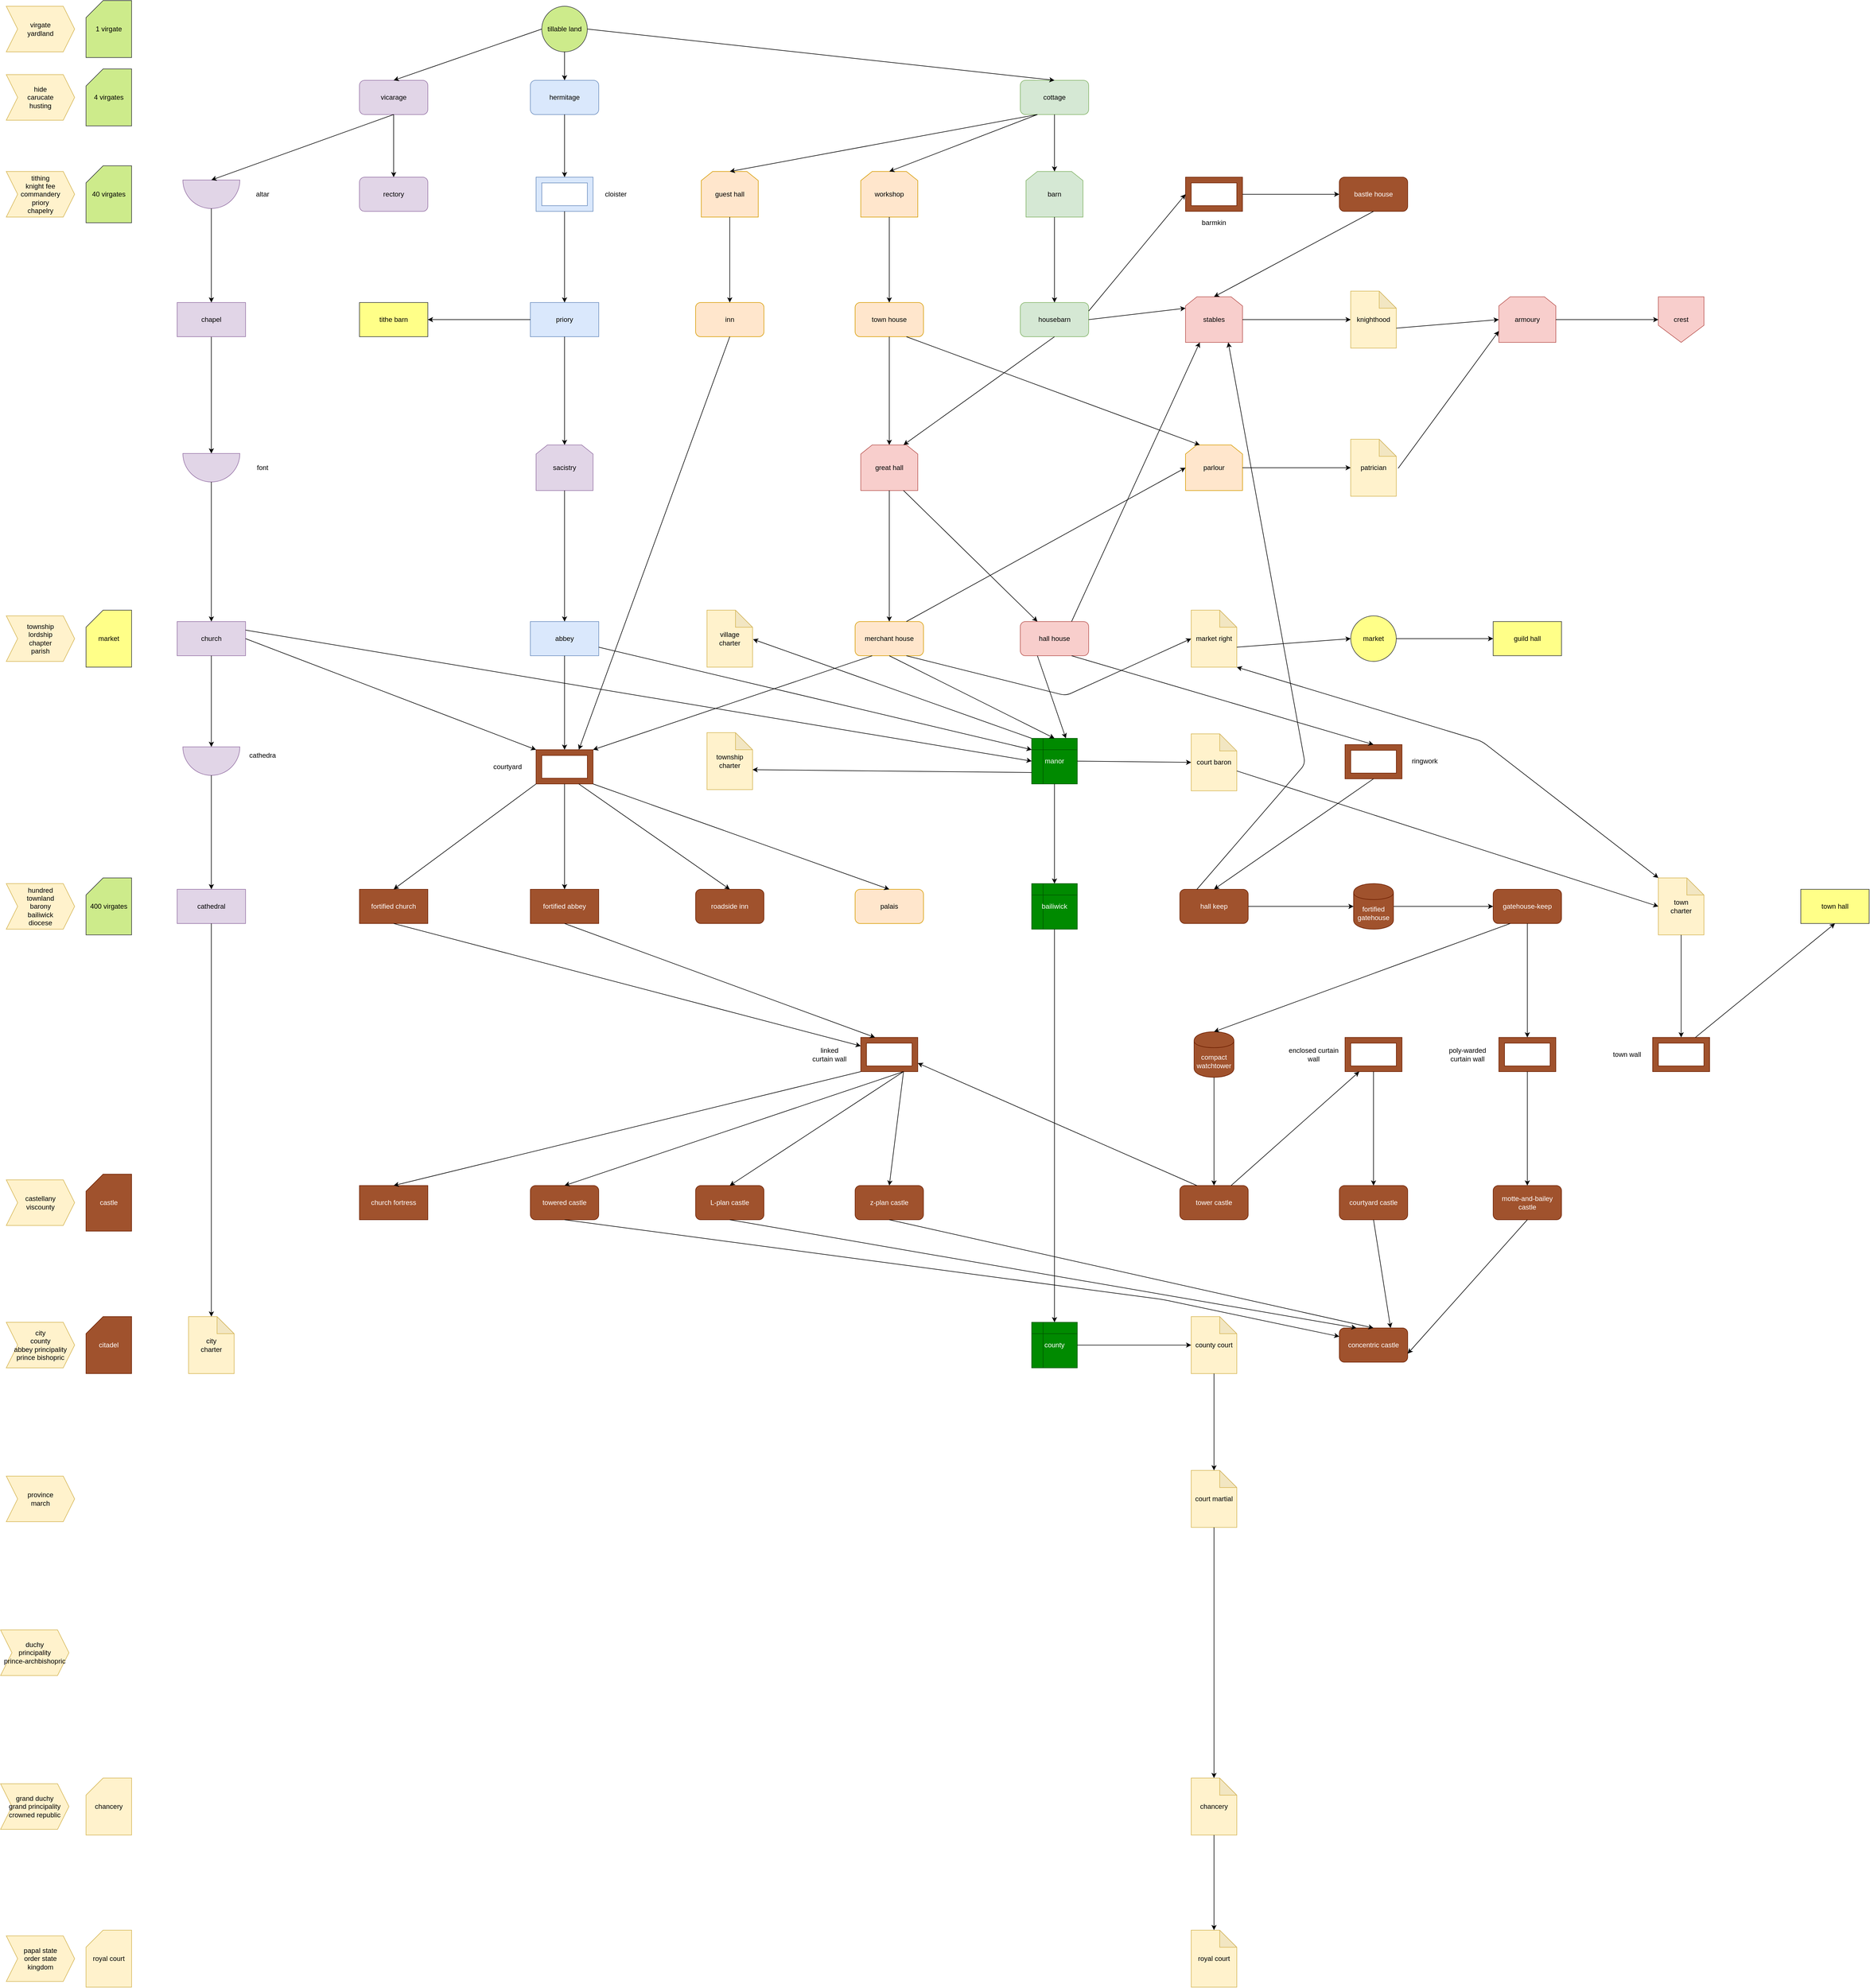 <mxfile version="12.4.2" type="device" pages="1"><diagram id="-gi9IfsMTMAgBQv6yCRJ" name="Page-1"><mxGraphModel dx="4340" dy="2285" grid="1" gridSize="10" guides="1" tooltips="1" connect="1" arrows="1" fold="1" page="1" pageScale="1" pageWidth="827" pageHeight="1169" math="0" shadow="0"><root><mxCell id="lExcneKqY73JJU9FiLY6-0"/><mxCell id="lExcneKqY73JJU9FiLY6-1" parent="lExcneKqY73JJU9FiLY6-0"/><mxCell id="VcFY_AVZtYA4rSi_eJyC-0" value="&lt;div&gt;hide&lt;/div&gt;&lt;div&gt;carucate&lt;/div&gt;&lt;div&gt;husting&lt;br&gt;&lt;/div&gt;" style="shape=step;perimeter=stepPerimeter;whiteSpace=wrap;html=1;fixedSize=1;fillColor=#fff2cc;strokeColor=#d6b656;" parent="lExcneKqY73JJU9FiLY6-1" vertex="1"><mxGeometry x="660" y="250.0" width="120" height="80" as="geometry"/></mxCell><mxCell id="VcFY_AVZtYA4rSi_eJyC-2" value="&lt;div&gt;township&lt;/div&gt;&lt;div&gt;lordship&lt;/div&gt;&lt;div&gt;chapter&lt;/div&gt;&lt;div&gt;parish&lt;br&gt;&lt;/div&gt;" style="shape=step;perimeter=stepPerimeter;whiteSpace=wrap;html=1;fixedSize=1;fillColor=#fff2cc;strokeColor=#d6b656;" parent="lExcneKqY73JJU9FiLY6-1" vertex="1"><mxGeometry x="660" y="1200" width="120" height="80" as="geometry"/></mxCell><mxCell id="VcFY_AVZtYA4rSi_eJyC-3" value="&lt;div&gt;hundred&lt;/div&gt;&lt;div&gt;townland&lt;/div&gt;&lt;div&gt;barony&lt;/div&gt;&lt;div&gt;bailiwick&lt;/div&gt;&lt;div&gt;diocese&lt;/div&gt;" style="shape=step;perimeter=stepPerimeter;whiteSpace=wrap;html=1;fixedSize=1;fillColor=#fff2cc;strokeColor=#d6b656;" parent="lExcneKqY73JJU9FiLY6-1" vertex="1"><mxGeometry x="660" y="1670" width="120" height="80" as="geometry"/></mxCell><mxCell id="VcFY_AVZtYA4rSi_eJyC-4" value="&lt;div&gt;castellany&lt;/div&gt;&lt;div&gt;viscounty&lt;br&gt;&lt;/div&gt;" style="shape=step;perimeter=stepPerimeter;whiteSpace=wrap;html=1;fixedSize=1;fillColor=#fff2cc;strokeColor=#d6b656;" parent="lExcneKqY73JJU9FiLY6-1" vertex="1"><mxGeometry x="660" y="2190" width="120" height="80" as="geometry"/></mxCell><mxCell id="VcFY_AVZtYA4rSi_eJyC-5" value="&lt;div&gt;city&lt;/div&gt;&lt;div&gt;county&lt;/div&gt;&lt;div&gt;abbey principality&lt;/div&gt;&lt;div&gt;prince bishopric&lt;br&gt;&lt;/div&gt;" style="shape=step;perimeter=stepPerimeter;whiteSpace=wrap;html=1;fixedSize=1;fillColor=#fff2cc;strokeColor=#d6b656;" parent="lExcneKqY73JJU9FiLY6-1" vertex="1"><mxGeometry x="660" y="2440" width="120" height="80" as="geometry"/></mxCell><mxCell id="VcFY_AVZtYA4rSi_eJyC-6" value="400 virgates" style="shape=card;whiteSpace=wrap;html=1;fillColor=#cdeb8b;strokeColor=#36393d;" parent="lExcneKqY73JJU9FiLY6-1" vertex="1"><mxGeometry x="800" y="1660.0" width="80" height="100" as="geometry"/></mxCell><mxCell id="VcFY_AVZtYA4rSi_eJyC-7" value="4 virgates" style="shape=card;whiteSpace=wrap;html=1;fillColor=#cdeb8b;strokeColor=#36393d;" parent="lExcneKqY73JJU9FiLY6-1" vertex="1"><mxGeometry x="800" y="240" width="80" height="100" as="geometry"/></mxCell><mxCell id="VcFY_AVZtYA4rSi_eJyC-8" value="1 virgate" style="shape=card;whiteSpace=wrap;html=1;fillColor=#cdeb8b;strokeColor=#36393d;" parent="lExcneKqY73JJU9FiLY6-1" vertex="1"><mxGeometry x="800" y="120" width="80" height="100" as="geometry"/></mxCell><mxCell id="VcFY_AVZtYA4rSi_eJyC-9" value="40 virgates" style="shape=card;whiteSpace=wrap;html=1;fillColor=#cdeb8b;strokeColor=#36393d;" parent="lExcneKqY73JJU9FiLY6-1" vertex="1"><mxGeometry x="800" y="410.0" width="80" height="100" as="geometry"/></mxCell><mxCell id="VcFY_AVZtYA4rSi_eJyC-10" value="&lt;div&gt;virgate&lt;/div&gt;&lt;div&gt;yardland&lt;br&gt;&lt;/div&gt;" style="shape=step;perimeter=stepPerimeter;whiteSpace=wrap;html=1;fixedSize=1;fillColor=#fff2cc;strokeColor=#d6b656;" parent="lExcneKqY73JJU9FiLY6-1" vertex="1"><mxGeometry x="660" y="130.0" width="120" height="80" as="geometry"/></mxCell><mxCell id="VcFY_AVZtYA4rSi_eJyC-11" value="castle" style="shape=card;whiteSpace=wrap;html=1;fillColor=#a0522d;strokeColor=#6D1F00;fontColor=#ffffff;" parent="lExcneKqY73JJU9FiLY6-1" vertex="1"><mxGeometry x="800" y="2180" width="80" height="100" as="geometry"/></mxCell><mxCell id="VcFY_AVZtYA4rSi_eJyC-12" value="&lt;div&gt;province&lt;/div&gt;&lt;div&gt;march&lt;br&gt;&lt;/div&gt;" style="shape=step;perimeter=stepPerimeter;whiteSpace=wrap;html=1;fixedSize=1;fillColor=#fff2cc;strokeColor=#d6b656;" parent="lExcneKqY73JJU9FiLY6-1" vertex="1"><mxGeometry x="660" y="2710.0" width="120" height="80" as="geometry"/></mxCell><mxCell id="VcFY_AVZtYA4rSi_eJyC-13" value="&lt;div&gt;duchy&lt;/div&gt;&lt;div&gt;principality&lt;/div&gt;&lt;div&gt;prince-archbishopric&lt;br&gt;&lt;/div&gt;" style="shape=step;perimeter=stepPerimeter;whiteSpace=wrap;html=1;fixedSize=1;fillColor=#fff2cc;strokeColor=#d6b656;" parent="lExcneKqY73JJU9FiLY6-1" vertex="1"><mxGeometry x="650" y="2980.0" width="120" height="80" as="geometry"/></mxCell><mxCell id="VcFY_AVZtYA4rSi_eJyC-14" value="&lt;div&gt;grand duchy&lt;/div&gt;&lt;div&gt;grand principality&lt;/div&gt;&lt;div&gt;crowned republic&lt;br&gt;&lt;/div&gt;" style="shape=step;perimeter=stepPerimeter;whiteSpace=wrap;html=1;fixedSize=1;fillColor=#fff2cc;strokeColor=#d6b656;" parent="lExcneKqY73JJU9FiLY6-1" vertex="1"><mxGeometry x="650" y="3250.0" width="120" height="80" as="geometry"/></mxCell><mxCell id="VcFY_AVZtYA4rSi_eJyC-15" value="&lt;div&gt;papal state&lt;/div&gt;&lt;div&gt;order state&lt;/div&gt;&lt;div&gt;kingdom&lt;br&gt;&lt;/div&gt;" style="shape=step;perimeter=stepPerimeter;whiteSpace=wrap;html=1;fixedSize=1;fillColor=#fff2cc;strokeColor=#d6b656;" parent="lExcneKqY73JJU9FiLY6-1" vertex="1"><mxGeometry x="660" y="3517" width="120" height="80" as="geometry"/></mxCell><mxCell id="VcFY_AVZtYA4rSi_eJyC-16" value="market" style="shape=card;whiteSpace=wrap;html=1;fillColor=#ffff88;strokeColor=#36393d;" parent="lExcneKqY73JJU9FiLY6-1" vertex="1"><mxGeometry x="800" y="1190.0" width="80" height="100" as="geometry"/></mxCell><mxCell id="6t0Ko72Oh306igWyYdOG-0" value="tillable land" style="ellipse;whiteSpace=wrap;html=1;aspect=fixed;fillColor=#cdeb8b;strokeColor=#36393d;" parent="lExcneKqY73JJU9FiLY6-1" vertex="1"><mxGeometry x="1600" y="130" width="80" height="80" as="geometry"/></mxCell><mxCell id="l7wG0gPkuQrc_QVBVMQA-0" value="cottage" style="rounded=1;whiteSpace=wrap;html=1;fillColor=#d5e8d4;strokeColor=#82b366;" parent="lExcneKqY73JJU9FiLY6-1" vertex="1"><mxGeometry x="2440" y="260" width="120" height="60" as="geometry"/></mxCell><mxCell id="l7wG0gPkuQrc_QVBVMQA-1" value="hermitage" style="rounded=1;whiteSpace=wrap;html=1;fillColor=#dae8fc;strokeColor=#6c8ebf;" parent="lExcneKqY73JJU9FiLY6-1" vertex="1"><mxGeometry x="1580" y="260.0" width="120" height="60" as="geometry"/></mxCell><mxCell id="l7wG0gPkuQrc_QVBVMQA-2" value="vicarage" style="rounded=1;whiteSpace=wrap;html=1;fillColor=#e1d5e7;strokeColor=#9673a6;" parent="lExcneKqY73JJU9FiLY6-1" vertex="1"><mxGeometry x="1280" y="260" width="120" height="60" as="geometry"/></mxCell><mxCell id="l7wG0gPkuQrc_QVBVMQA-3" value="" style="endArrow=classic;html=1;exitX=0.5;exitY=1;exitDx=0;exitDy=0;entryX=0.5;entryY=0;entryDx=0;entryDy=0;" parent="lExcneKqY73JJU9FiLY6-1" source="6t0Ko72Oh306igWyYdOG-0" target="l7wG0gPkuQrc_QVBVMQA-1" edge="1"><mxGeometry width="50" height="50" relative="1" as="geometry"><mxPoint x="1820" y="190" as="sourcePoint"/><mxPoint x="1810" y="288" as="targetPoint"/></mxGeometry></mxCell><mxCell id="l7wG0gPkuQrc_QVBVMQA-5" value="" style="endArrow=classic;html=1;exitX=0.5;exitY=1;exitDx=0;exitDy=0;entryX=0.5;entryY=0;entryDx=0;entryDy=0;entryPerimeter=0;" parent="lExcneKqY73JJU9FiLY6-1" source="II7IllSVFsQjV_NLStfv-0" target="P_bq9LZTEP5M2nCwBgfC-0" edge="1"><mxGeometry width="50" height="50" relative="1" as="geometry"><mxPoint x="840" y="790" as="sourcePoint"/><mxPoint x="830" y="888" as="targetPoint"/></mxGeometry></mxCell><mxCell id="sAC8ViX2ZncfxP-aymcb-0" value="barn" style="shape=loopLimit;whiteSpace=wrap;html=1;fillColor=#d5e8d4;strokeColor=#82b366;" parent="lExcneKqY73JJU9FiLY6-1" vertex="1"><mxGeometry x="2450" y="420" width="100" height="80" as="geometry"/></mxCell><mxCell id="MtXlpDiH9UVvXqGQPzuy-0" value="workshop" style="shape=loopLimit;whiteSpace=wrap;html=1;fillColor=#ffe6cc;strokeColor=#d79b00;" parent="lExcneKqY73JJU9FiLY6-1" vertex="1"><mxGeometry x="2160" y="420" width="100" height="80" as="geometry"/></mxCell><mxCell id="WCJhSUwmradhCu2FIVDY-0" value="guest hall" style="shape=loopLimit;whiteSpace=wrap;html=1;fillColor=#ffe6cc;strokeColor=#d79b00;" parent="lExcneKqY73JJU9FiLY6-1" vertex="1"><mxGeometry x="1880" y="420" width="100" height="80" as="geometry"/></mxCell><mxCell id="WCJhSUwmradhCu2FIVDY-1" value="" style="endArrow=classic;html=1;exitX=0.5;exitY=1;exitDx=0;exitDy=0;entryX=0.5;entryY=0;entryDx=0;entryDy=0;" parent="lExcneKqY73JJU9FiLY6-1" source="l7wG0gPkuQrc_QVBVMQA-0" target="sAC8ViX2ZncfxP-aymcb-0" edge="1"><mxGeometry width="50" height="50" relative="1" as="geometry"><mxPoint x="2320" y="460" as="sourcePoint"/><mxPoint x="2160" y="620" as="targetPoint"/></mxGeometry></mxCell><mxCell id="WCJhSUwmradhCu2FIVDY-2" value="" style="endArrow=classic;html=1;exitX=0.25;exitY=1;exitDx=0;exitDy=0;entryX=0.5;entryY=0;entryDx=0;entryDy=0;" parent="lExcneKqY73JJU9FiLY6-1" source="l7wG0gPkuQrc_QVBVMQA-0" target="MtXlpDiH9UVvXqGQPzuy-0" edge="1"><mxGeometry width="50" height="50" relative="1" as="geometry"><mxPoint x="2230" y="310" as="sourcePoint"/><mxPoint x="2230" y="410.0" as="targetPoint"/></mxGeometry></mxCell><mxCell id="WCJhSUwmradhCu2FIVDY-3" value="" style="endArrow=classic;html=1;entryX=0.5;entryY=0;entryDx=0;entryDy=0;exitX=1;exitY=0.5;exitDx=0;exitDy=0;" parent="lExcneKqY73JJU9FiLY6-1" source="6t0Ko72Oh306igWyYdOG-0" target="l7wG0gPkuQrc_QVBVMQA-0" edge="1"><mxGeometry width="50" height="50" relative="1" as="geometry"><mxPoint x="2000" y="180" as="sourcePoint"/><mxPoint x="2410" y="260.0" as="targetPoint"/></mxGeometry></mxCell><mxCell id="WCJhSUwmradhCu2FIVDY-4" value="" style="endArrow=classic;html=1;exitX=0;exitY=0.5;exitDx=0;exitDy=0;entryX=0.5;entryY=0;entryDx=0;entryDy=0;" parent="lExcneKqY73JJU9FiLY6-1" source="6t0Ko72Oh306igWyYdOG-0" target="l7wG0gPkuQrc_QVBVMQA-2" edge="1"><mxGeometry width="50" height="50" relative="1" as="geometry"><mxPoint x="1310" y="130" as="sourcePoint"/><mxPoint x="1300" y="228" as="targetPoint"/></mxGeometry></mxCell><mxCell id="WCJhSUwmradhCu2FIVDY-5" value="" style="endArrow=classic;html=1;exitX=0.25;exitY=1;exitDx=0;exitDy=0;entryX=0.5;entryY=0;entryDx=0;entryDy=0;" parent="lExcneKqY73JJU9FiLY6-1" source="l7wG0gPkuQrc_QVBVMQA-0" target="WCJhSUwmradhCu2FIVDY-0" edge="1"><mxGeometry width="50" height="50" relative="1" as="geometry"><mxPoint x="2400" y="340" as="sourcePoint"/><mxPoint x="2080" y="418" as="targetPoint"/></mxGeometry></mxCell><mxCell id="8A4fVEIb9HDYhriQBZcl-0" value="inn" style="rounded=1;whiteSpace=wrap;html=1;fillColor=#ffe6cc;strokeColor=#d79b00;" parent="lExcneKqY73JJU9FiLY6-1" vertex="1"><mxGeometry x="1870" y="650" width="120" height="60" as="geometry"/></mxCell><mxCell id="5HqJJbSAXP3BB5whI-mZ-0" value="town house" style="rounded=1;whiteSpace=wrap;html=1;fillColor=#ffe6cc;strokeColor=#d79b00;" parent="lExcneKqY73JJU9FiLY6-1" vertex="1"><mxGeometry x="2150" y="650" width="120" height="60" as="geometry"/></mxCell><mxCell id="kRCsbdNWttbg8xYUZf8X-0" value="housebarn" style="rounded=1;whiteSpace=wrap;html=1;fillColor=#d5e8d4;strokeColor=#82b366;" parent="lExcneKqY73JJU9FiLY6-1" vertex="1"><mxGeometry x="2440" y="650" width="120" height="60" as="geometry"/></mxCell><mxCell id="kRCsbdNWttbg8xYUZf8X-1" value="" style="endArrow=classic;html=1;exitX=0.5;exitY=1;exitDx=0;exitDy=0;" parent="lExcneKqY73JJU9FiLY6-1" source="WCJhSUwmradhCu2FIVDY-0" target="8A4fVEIb9HDYhriQBZcl-0" edge="1"><mxGeometry width="50" height="50" relative="1" as="geometry"><mxPoint x="1720" y="540" as="sourcePoint"/><mxPoint x="1710" y="638" as="targetPoint"/></mxGeometry></mxCell><mxCell id="kRCsbdNWttbg8xYUZf8X-2" value="" style="endArrow=classic;html=1;exitX=0.5;exitY=1;exitDx=0;exitDy=0;entryX=0.5;entryY=0;entryDx=0;entryDy=0;" parent="lExcneKqY73JJU9FiLY6-1" source="MtXlpDiH9UVvXqGQPzuy-0" target="5HqJJbSAXP3BB5whI-mZ-0" edge="1"><mxGeometry width="50" height="50" relative="1" as="geometry"><mxPoint x="2260" y="560" as="sourcePoint"/><mxPoint x="2250" y="658" as="targetPoint"/></mxGeometry></mxCell><mxCell id="kRCsbdNWttbg8xYUZf8X-3" value="" style="endArrow=classic;html=1;exitX=0.5;exitY=1;exitDx=0;exitDy=0;entryX=0.5;entryY=0;entryDx=0;entryDy=0;" parent="lExcneKqY73JJU9FiLY6-1" source="sAC8ViX2ZncfxP-aymcb-0" target="kRCsbdNWttbg8xYUZf8X-0" edge="1"><mxGeometry width="50" height="50" relative="1" as="geometry"><mxPoint x="2400" y="540" as="sourcePoint"/><mxPoint x="2390" y="638" as="targetPoint"/></mxGeometry></mxCell><mxCell id="2BN99N1vq-c6rl0ILraZ-2" value="" style="verticalLabelPosition=bottom;verticalAlign=top;html=1;shape=mxgraph.basic.frame;dx=10;fillColor=#dae8fc;strokeColor=#6c8ebf;" parent="lExcneKqY73JJU9FiLY6-1" vertex="1"><mxGeometry x="1590" y="430" width="100" height="60" as="geometry"/></mxCell><mxCell id="2BN99N1vq-c6rl0ILraZ-3" value="" style="endArrow=classic;html=1;exitX=0.5;exitY=1;exitDx=0;exitDy=0;entryX=0.5;entryY=0;entryDx=0;entryDy=0;entryPerimeter=0;" parent="lExcneKqY73JJU9FiLY6-1" source="l7wG0gPkuQrc_QVBVMQA-1" target="2BN99N1vq-c6rl0ILraZ-2" edge="1"><mxGeometry width="50" height="50" relative="1" as="geometry"><mxPoint x="1550" y="748.333" as="sourcePoint"/><mxPoint x="1660" y="596.667" as="targetPoint"/></mxGeometry></mxCell><mxCell id="Ptgsm2WvBy-ZhpRHFeZp-0" value="priory" style="rounded=0;whiteSpace=wrap;html=1;fillColor=#dae8fc;strokeColor=#6c8ebf;" parent="lExcneKqY73JJU9FiLY6-1" vertex="1"><mxGeometry x="1580" y="650" width="120" height="60" as="geometry"/></mxCell><mxCell id="Ptgsm2WvBy-ZhpRHFeZp-1" value="" style="endArrow=classic;html=1;exitX=0.5;exitY=1;exitDx=0;exitDy=0;entryX=0.5;entryY=0;entryDx=0;entryDy=0;" parent="lExcneKqY73JJU9FiLY6-1" source="l7wG0gPkuQrc_QVBVMQA-2" target="V-0brW0SYk9vLdJoBnfj-0" edge="1"><mxGeometry width="50" height="50" relative="1" as="geometry"><mxPoint x="1290" y="720" as="sourcePoint"/><mxPoint x="1410" y="390" as="targetPoint"/></mxGeometry></mxCell><mxCell id="q-YOY5O5K6GYCr0kz59G-0" value="sacistry" style="shape=loopLimit;whiteSpace=wrap;html=1;fillColor=#e1d5e7;strokeColor=#9673a6;" parent="lExcneKqY73JJU9FiLY6-1" vertex="1"><mxGeometry x="1590" y="900" width="100" height="80" as="geometry"/></mxCell><mxCell id="BAkd6pFqiMQSSAZoytoa-0" value="" style="endArrow=classic;html=1;exitX=0.5;exitY=1;exitDx=0;exitDy=0;entryX=0.5;entryY=0;entryDx=0;entryDy=0;" parent="lExcneKqY73JJU9FiLY6-1" source="Ptgsm2WvBy-ZhpRHFeZp-0" target="q-YOY5O5K6GYCr0kz59G-0" edge="1"><mxGeometry width="50" height="50" relative="1" as="geometry"><mxPoint x="1300" y="970" as="sourcePoint"/><mxPoint x="1770" y="1230" as="targetPoint"/></mxGeometry></mxCell><mxCell id="BAkd6pFqiMQSSAZoytoa-1" value="" style="endArrow=classic;html=1;exitX=0.5;exitY=1;exitDx=0;exitDy=0;exitPerimeter=0;entryX=0.5;entryY=0;entryDx=0;entryDy=0;" parent="lExcneKqY73JJU9FiLY6-1" source="2BN99N1vq-c6rl0ILraZ-2" target="Ptgsm2WvBy-ZhpRHFeZp-0" edge="1"><mxGeometry width="50" height="50" relative="1" as="geometry"><mxPoint x="1450" y="500" as="sourcePoint"/><mxPoint x="1440" y="598" as="targetPoint"/></mxGeometry></mxCell><mxCell id="BAkd6pFqiMQSSAZoytoa-2" value="cloister" style="text;html=1;strokeColor=none;fillColor=none;align=center;verticalAlign=middle;whiteSpace=wrap;rounded=0;" parent="lExcneKqY73JJU9FiLY6-1" vertex="1"><mxGeometry x="1710" y="450" width="40" height="20" as="geometry"/></mxCell><mxCell id="V-0brW0SYk9vLdJoBnfj-0" value="rectory" style="rounded=1;whiteSpace=wrap;html=1;fillColor=#e1d5e7;strokeColor=#9673a6;" parent="lExcneKqY73JJU9FiLY6-1" vertex="1"><mxGeometry x="1280" y="430" width="120" height="60" as="geometry"/></mxCell><mxCell id="V-0brW0SYk9vLdJoBnfj-1" value="&lt;div&gt;tithing&lt;/div&gt;&lt;div&gt;knight fee&lt;/div&gt;&lt;div&gt;commandery&lt;/div&gt;&lt;div&gt;priory&lt;/div&gt;&lt;div&gt;chapelry&lt;br&gt;&lt;/div&gt;" style="shape=step;perimeter=stepPerimeter;whiteSpace=wrap;html=1;fixedSize=1;fillColor=#fff2cc;strokeColor=#d6b656;" parent="lExcneKqY73JJU9FiLY6-1" vertex="1"><mxGeometry x="660" y="420" width="120" height="80" as="geometry"/></mxCell><mxCell id="PnOKB_9MQdV-0oWKjLqa-0" value="" style="verticalLabelPosition=bottom;verticalAlign=top;html=1;shape=mxgraph.basic.half_circle;fillColor=#e1d5e7;strokeColor=#9673a6;" parent="lExcneKqY73JJU9FiLY6-1" vertex="1"><mxGeometry x="970" y="435" width="100" height="50" as="geometry"/></mxCell><mxCell id="PnOKB_9MQdV-0oWKjLqa-1" value="altar" style="text;html=1;strokeColor=none;fillColor=none;align=center;verticalAlign=middle;whiteSpace=wrap;rounded=0;" parent="lExcneKqY73JJU9FiLY6-1" vertex="1"><mxGeometry x="1090" y="450" width="40" height="20" as="geometry"/></mxCell><mxCell id="PnOKB_9MQdV-0oWKjLqa-2" value="" style="endArrow=classic;html=1;exitX=0.5;exitY=1;exitDx=0;exitDy=0;entryX=0.5;entryY=0;entryDx=0;entryDy=0;entryPerimeter=0;" parent="lExcneKqY73JJU9FiLY6-1" source="l7wG0gPkuQrc_QVBVMQA-2" target="PnOKB_9MQdV-0oWKjLqa-0" edge="1"><mxGeometry width="50" height="50" relative="1" as="geometry"><mxPoint x="580" y="1050" as="sourcePoint"/><mxPoint x="1190" y="600" as="targetPoint"/></mxGeometry></mxCell><mxCell id="II7IllSVFsQjV_NLStfv-0" value="chapel" style="rounded=0;whiteSpace=wrap;html=1;fillColor=#e1d5e7;strokeColor=#9673a6;" parent="lExcneKqY73JJU9FiLY6-1" vertex="1"><mxGeometry x="960" y="650" width="120" height="60" as="geometry"/></mxCell><mxCell id="II7IllSVFsQjV_NLStfv-1" value="" style="endArrow=classic;html=1;entryX=0.5;entryY=0;entryDx=0;entryDy=0;exitX=0.5;exitY=1;exitDx=0;exitDy=0;exitPerimeter=0;" parent="lExcneKqY73JJU9FiLY6-1" source="PnOKB_9MQdV-0oWKjLqa-0" target="II7IllSVFsQjV_NLStfv-0" edge="1"><mxGeometry width="50" height="50" relative="1" as="geometry"><mxPoint x="580" y="1050" as="sourcePoint"/><mxPoint x="630" y="1000" as="targetPoint"/></mxGeometry></mxCell><mxCell id="P_bq9LZTEP5M2nCwBgfC-0" value="" style="verticalLabelPosition=bottom;verticalAlign=top;html=1;shape=mxgraph.basic.half_circle;fillColor=#e1d5e7;strokeColor=#9673a6;" parent="lExcneKqY73JJU9FiLY6-1" vertex="1"><mxGeometry x="970" y="915" width="100" height="50" as="geometry"/></mxCell><mxCell id="P_bq9LZTEP5M2nCwBgfC-1" value="font" style="text;html=1;strokeColor=none;fillColor=none;align=center;verticalAlign=middle;whiteSpace=wrap;rounded=0;" parent="lExcneKqY73JJU9FiLY6-1" vertex="1"><mxGeometry x="1090" y="930" width="40" height="20" as="geometry"/></mxCell><mxCell id="HEiYyMNbBVG8gLT4icee-0" value="church" style="rounded=0;whiteSpace=wrap;html=1;fillColor=#e1d5e7;strokeColor=#9673a6;" parent="lExcneKqY73JJU9FiLY6-1" vertex="1"><mxGeometry x="960" y="1210" width="120" height="60" as="geometry"/></mxCell><mxCell id="HEiYyMNbBVG8gLT4icee-1" value="" style="endArrow=classic;html=1;entryX=0.5;entryY=0;entryDx=0;entryDy=0;exitX=0.5;exitY=1;exitDx=0;exitDy=0;exitPerimeter=0;" parent="lExcneKqY73JJU9FiLY6-1" source="P_bq9LZTEP5M2nCwBgfC-0" target="HEiYyMNbBVG8gLT4icee-0" edge="1"><mxGeometry width="50" height="50" relative="1" as="geometry"><mxPoint x="580" y="1300" as="sourcePoint"/><mxPoint x="630" y="1250" as="targetPoint"/></mxGeometry></mxCell><mxCell id="MACIMZcfBMCE68YlqEGI-0" value="" style="verticalLabelPosition=bottom;verticalAlign=top;html=1;shape=mxgraph.basic.half_circle;fillColor=#e1d5e7;strokeColor=#9673a6;" parent="lExcneKqY73JJU9FiLY6-1" vertex="1"><mxGeometry x="970" y="1430" width="100" height="50" as="geometry"/></mxCell><mxCell id="MACIMZcfBMCE68YlqEGI-1" value="cathedra" style="text;html=1;strokeColor=none;fillColor=none;align=center;verticalAlign=middle;whiteSpace=wrap;rounded=0;" parent="lExcneKqY73JJU9FiLY6-1" vertex="1"><mxGeometry x="1090" y="1435" width="40" height="20" as="geometry"/></mxCell><mxCell id="MACIMZcfBMCE68YlqEGI-2" value="" style="endArrow=classic;html=1;entryX=0.5;entryY=0;entryDx=0;entryDy=0;entryPerimeter=0;exitX=0.5;exitY=1;exitDx=0;exitDy=0;" parent="lExcneKqY73JJU9FiLY6-1" source="HEiYyMNbBVG8gLT4icee-0" target="MACIMZcfBMCE68YlqEGI-0" edge="1"><mxGeometry width="50" height="50" relative="1" as="geometry"><mxPoint x="580" y="1550" as="sourcePoint"/><mxPoint x="630" y="1500" as="targetPoint"/></mxGeometry></mxCell><mxCell id="_Kdu_HFbYnFw22LPin32-0" value="cathedral" style="rounded=0;whiteSpace=wrap;html=1;fillColor=#e1d5e7;strokeColor=#9673a6;" parent="lExcneKqY73JJU9FiLY6-1" vertex="1"><mxGeometry x="960" y="1680" width="120" height="60" as="geometry"/></mxCell><mxCell id="_Kdu_HFbYnFw22LPin32-1" value="" style="endArrow=classic;html=1;entryX=0.5;entryY=0;entryDx=0;entryDy=0;exitX=0.5;exitY=1;exitDx=0;exitDy=0;exitPerimeter=0;" parent="lExcneKqY73JJU9FiLY6-1" source="MACIMZcfBMCE68YlqEGI-0" target="_Kdu_HFbYnFw22LPin32-0" edge="1"><mxGeometry width="50" height="50" relative="1" as="geometry"><mxPoint x="580" y="1810" as="sourcePoint"/><mxPoint x="630" y="1760" as="targetPoint"/></mxGeometry></mxCell><mxCell id="IfvFumIR3sjsCeVCC9Yn-0" value="abbey" style="rounded=0;whiteSpace=wrap;html=1;fillColor=#dae8fc;strokeColor=#6c8ebf;" parent="lExcneKqY73JJU9FiLY6-1" vertex="1"><mxGeometry x="1580" y="1210" width="120" height="60" as="geometry"/></mxCell><mxCell id="IfvFumIR3sjsCeVCC9Yn-1" value="" style="endArrow=classic;html=1;exitX=0.5;exitY=1;exitDx=0;exitDy=0;entryX=0.5;entryY=0;entryDx=0;entryDy=0;" parent="lExcneKqY73JJU9FiLY6-1" source="q-YOY5O5K6GYCr0kz59G-0" target="IfvFumIR3sjsCeVCC9Yn-0" edge="1"><mxGeometry width="50" height="50" relative="1" as="geometry"><mxPoint x="1270" y="940" as="sourcePoint"/><mxPoint x="1270" y="1130" as="targetPoint"/></mxGeometry></mxCell><mxCell id="zC_EScYeyisu4tb31OpM-0" value="" style="verticalLabelPosition=bottom;verticalAlign=top;html=1;shape=mxgraph.basic.frame;dx=10;fillColor=#a0522d;strokeColor=#6D1F00;fontColor=#ffffff;" parent="lExcneKqY73JJU9FiLY6-1" vertex="1"><mxGeometry x="1590" y="1435" width="100" height="60" as="geometry"/></mxCell><mxCell id="zC_EScYeyisu4tb31OpM-1" value="" style="endArrow=classic;html=1;entryX=0.5;entryY=0;entryDx=0;entryDy=0;entryPerimeter=0;exitX=0.5;exitY=1;exitDx=0;exitDy=0;" parent="lExcneKqY73JJU9FiLY6-1" source="IfvFumIR3sjsCeVCC9Yn-0" target="zC_EScYeyisu4tb31OpM-0" edge="1"><mxGeometry width="50" height="50" relative="1" as="geometry"><mxPoint x="410" y="1810" as="sourcePoint"/><mxPoint x="460" y="1760" as="targetPoint"/></mxGeometry></mxCell><mxCell id="Wslzi9uoWO75d_oM2ctw-0" value="fortified abbey" style="rounded=0;whiteSpace=wrap;html=1;fillColor=#a0522d;strokeColor=#6D1F00;fontColor=#ffffff;" parent="lExcneKqY73JJU9FiLY6-1" vertex="1"><mxGeometry x="1580" y="1680" width="120" height="60" as="geometry"/></mxCell><mxCell id="wDoFMLOihMu4W_Rbj-ui-0" value="fortified church" style="rounded=0;whiteSpace=wrap;html=1;fillColor=#a0522d;strokeColor=#6D1F00;fontColor=#ffffff;" parent="lExcneKqY73JJU9FiLY6-1" vertex="1"><mxGeometry x="1280" y="1680" width="120" height="60" as="geometry"/></mxCell><mxCell id="wDoFMLOihMu4W_Rbj-ui-1" value="" style="endArrow=classic;html=1;entryX=0;entryY=0;entryDx=0;entryDy=0;entryPerimeter=0;exitX=1;exitY=0.5;exitDx=0;exitDy=0;" parent="lExcneKqY73JJU9FiLY6-1" source="HEiYyMNbBVG8gLT4icee-0" target="zC_EScYeyisu4tb31OpM-0" edge="1"><mxGeometry width="50" height="50" relative="1" as="geometry"><mxPoint x="570" y="1810" as="sourcePoint"/><mxPoint x="620" y="1760" as="targetPoint"/></mxGeometry></mxCell><mxCell id="wDoFMLOihMu4W_Rbj-ui-2" value="" style="endArrow=classic;html=1;exitX=0;exitY=1;exitDx=0;exitDy=0;exitPerimeter=0;entryX=0.5;entryY=0;entryDx=0;entryDy=0;" parent="lExcneKqY73JJU9FiLY6-1" source="zC_EScYeyisu4tb31OpM-0" target="wDoFMLOihMu4W_Rbj-ui-0" edge="1"><mxGeometry width="50" height="50" relative="1" as="geometry"><mxPoint x="570" y="1810" as="sourcePoint"/><mxPoint x="620" y="1760" as="targetPoint"/></mxGeometry></mxCell><mxCell id="wDoFMLOihMu4W_Rbj-ui-3" value="" style="endArrow=classic;html=1;entryX=0.5;entryY=0;entryDx=0;entryDy=0;exitX=0.5;exitY=1;exitDx=0;exitDy=0;exitPerimeter=0;" parent="lExcneKqY73JJU9FiLY6-1" source="zC_EScYeyisu4tb31OpM-0" target="Wslzi9uoWO75d_oM2ctw-0" edge="1"><mxGeometry width="50" height="50" relative="1" as="geometry"><mxPoint x="570" y="1810" as="sourcePoint"/><mxPoint x="620" y="1760" as="targetPoint"/></mxGeometry></mxCell><mxCell id="wDoFMLOihMu4W_Rbj-ui-4" value="courtyard" style="text;html=1;strokeColor=none;fillColor=none;align=center;verticalAlign=middle;whiteSpace=wrap;rounded=0;" parent="lExcneKqY73JJU9FiLY6-1" vertex="1"><mxGeometry x="1520" y="1455" width="40" height="20" as="geometry"/></mxCell><mxCell id="g7tMxSrUrXflRdD84A6K-0" value="roadside inn" style="rounded=1;whiteSpace=wrap;html=1;fillColor=#a0522d;strokeColor=#6D1F00;fontColor=#ffffff;" parent="lExcneKqY73JJU9FiLY6-1" vertex="1"><mxGeometry x="1870" y="1680" width="120" height="60" as="geometry"/></mxCell><mxCell id="g7tMxSrUrXflRdD84A6K-1" value="" style="endArrow=classic;html=1;exitX=0.5;exitY=1;exitDx=0;exitDy=0;entryX=0;entryY=0;entryDx=75;entryDy=0;entryPerimeter=0;" parent="lExcneKqY73JJU9FiLY6-1" source="8A4fVEIb9HDYhriQBZcl-0" target="zC_EScYeyisu4tb31OpM-0" edge="1"><mxGeometry width="50" height="50" relative="1" as="geometry"><mxPoint x="1270" y="1810" as="sourcePoint"/><mxPoint x="1320" y="1760" as="targetPoint"/></mxGeometry></mxCell><mxCell id="g7tMxSrUrXflRdD84A6K-2" value="" style="endArrow=classic;html=1;entryX=0.5;entryY=0;entryDx=0;entryDy=0;exitX=0;exitY=0;exitDx=75;exitDy=60;exitPerimeter=0;" parent="lExcneKqY73JJU9FiLY6-1" source="zC_EScYeyisu4tb31OpM-0" target="g7tMxSrUrXflRdD84A6K-0" edge="1"><mxGeometry width="50" height="50" relative="1" as="geometry"><mxPoint x="1270" y="1810" as="sourcePoint"/><mxPoint x="1320" y="1760" as="targetPoint"/></mxGeometry></mxCell><mxCell id="1XciRVJDnNGkPvVACpmH-0" value="" style="verticalLabelPosition=bottom;verticalAlign=top;html=1;shape=mxgraph.basic.frame;dx=10;fillColor=#a0522d;strokeColor=#6D1F00;fontColor=#ffffff;" parent="lExcneKqY73JJU9FiLY6-1" vertex="1"><mxGeometry x="2160" y="1940" width="100" height="60" as="geometry"/></mxCell><mxCell id="1XciRVJDnNGkPvVACpmH-1" value="linked curtain wall" style="text;html=1;strokeColor=none;fillColor=none;align=center;verticalAlign=middle;whiteSpace=wrap;rounded=0;" parent="lExcneKqY73JJU9FiLY6-1" vertex="1"><mxGeometry x="2070" y="1960" width="70" height="20" as="geometry"/></mxCell><mxCell id="1XciRVJDnNGkPvVACpmH-2" value="" style="endArrow=classic;html=1;entryX=0;entryY=0;entryDx=0;entryDy=15.0;entryPerimeter=0;exitX=0.5;exitY=1;exitDx=0;exitDy=0;" parent="lExcneKqY73JJU9FiLY6-1" source="wDoFMLOihMu4W_Rbj-ui-0" target="1XciRVJDnNGkPvVACpmH-0" edge="1"><mxGeometry width="50" height="50" relative="1" as="geometry"><mxPoint x="810" y="2070" as="sourcePoint"/><mxPoint x="860" y="2020" as="targetPoint"/></mxGeometry></mxCell><mxCell id="HOulljoQE9gpjpNMAIvq-0" value="church fortress" style="rounded=0;whiteSpace=wrap;html=1;fillColor=#a0522d;strokeColor=#6D1F00;fontColor=#ffffff;" parent="lExcneKqY73JJU9FiLY6-1" vertex="1"><mxGeometry x="1280" y="2200" width="120" height="60" as="geometry"/></mxCell><mxCell id="HOulljoQE9gpjpNMAIvq-1" value="" style="endArrow=classic;html=1;entryX=0.5;entryY=0;entryDx=0;entryDy=0;exitX=0;exitY=1;exitDx=0;exitDy=0;exitPerimeter=0;" parent="lExcneKqY73JJU9FiLY6-1" source="1XciRVJDnNGkPvVACpmH-0" target="HOulljoQE9gpjpNMAIvq-0" edge="1"><mxGeometry width="50" height="50" relative="1" as="geometry"><mxPoint x="810" y="2330" as="sourcePoint"/><mxPoint x="860" y="2280" as="targetPoint"/></mxGeometry></mxCell><mxCell id="Rrw2b1QmQ7LRowqTVMcY-0" value="great hall" style="shape=loopLimit;whiteSpace=wrap;html=1;fillColor=#f8cecc;strokeColor=#b85450;" parent="lExcneKqY73JJU9FiLY6-1" vertex="1"><mxGeometry x="2160" y="900" width="100" height="80" as="geometry"/></mxCell><mxCell id="Rrw2b1QmQ7LRowqTVMcY-1" value="" style="endArrow=classic;html=1;exitX=0.5;exitY=1;exitDx=0;exitDy=0;entryX=0.5;entryY=0;entryDx=0;entryDy=0;" parent="lExcneKqY73JJU9FiLY6-1" source="5HqJJbSAXP3BB5whI-mZ-0" target="Rrw2b1QmQ7LRowqTVMcY-0" edge="1"><mxGeometry width="50" height="50" relative="1" as="geometry"><mxPoint x="2030" y="820" as="sourcePoint"/><mxPoint x="2030" y="970" as="targetPoint"/></mxGeometry></mxCell><mxCell id="EGOj7af2JgUM7OZxqVvE-0" value="merchant house" style="rounded=1;whiteSpace=wrap;html=1;fillColor=#ffe6cc;strokeColor=#d79b00;" parent="lExcneKqY73JJU9FiLY6-1" vertex="1"><mxGeometry x="2150" y="1210" width="120" height="60" as="geometry"/></mxCell><mxCell id="EGOj7af2JgUM7OZxqVvE-1" value="" style="endArrow=classic;html=1;exitX=0.5;exitY=1;exitDx=0;exitDy=0;entryX=0.5;entryY=0;entryDx=0;entryDy=0;" parent="lExcneKqY73JJU9FiLY6-1" source="Rrw2b1QmQ7LRowqTVMcY-0" target="EGOj7af2JgUM7OZxqVvE-0" edge="1"><mxGeometry width="50" height="50" relative="1" as="geometry"><mxPoint x="1980" y="880" as="sourcePoint"/><mxPoint x="1980" y="1070" as="targetPoint"/></mxGeometry></mxCell><mxCell id="LSYKCEaUTUXahn0tmgEM-0" value="" style="endArrow=classic;html=1;exitX=0.25;exitY=1;exitDx=0;exitDy=0;entryX=1;entryY=0;entryDx=0;entryDy=0;entryPerimeter=0;" parent="lExcneKqY73JJU9FiLY6-1" source="EGOj7af2JgUM7OZxqVvE-0" target="zC_EScYeyisu4tb31OpM-0" edge="1"><mxGeometry width="50" height="50" relative="1" as="geometry"><mxPoint x="1910" y="1230" as="sourcePoint"/><mxPoint x="1910" y="1419" as="targetPoint"/></mxGeometry></mxCell><mxCell id="qLXW2t544TYkomLPf-kP-0" value="palais" style="rounded=1;whiteSpace=wrap;html=1;fillColor=#ffe6cc;strokeColor=#d79b00;" parent="lExcneKqY73JJU9FiLY6-1" vertex="1"><mxGeometry x="2150" y="1680" width="120" height="60" as="geometry"/></mxCell><mxCell id="qLXW2t544TYkomLPf-kP-1" value="" style="endArrow=classic;html=1;exitX=1;exitY=1;exitDx=0;exitDy=0;entryX=0.5;entryY=0;entryDx=0;entryDy=0;exitPerimeter=0;" parent="lExcneKqY73JJU9FiLY6-1" source="zC_EScYeyisu4tb31OpM-0" target="qLXW2t544TYkomLPf-kP-0" edge="1"><mxGeometry width="50" height="50" relative="1" as="geometry"><mxPoint x="2050" y="1420" as="sourcePoint"/><mxPoint x="1530.0" y="1616.0" as="targetPoint"/></mxGeometry></mxCell><mxCell id="P1FF5drZqjOKidVjwYoY-0" value="" style="endArrow=classic;html=1;exitX=0.5;exitY=1;exitDx=0;exitDy=0;entryX=0.75;entryY=0;entryDx=0;entryDy=0;" parent="lExcneKqY73JJU9FiLY6-1" source="kRCsbdNWttbg8xYUZf8X-0" target="Rrw2b1QmQ7LRowqTVMcY-0" edge="1"><mxGeometry width="50" height="50" relative="1" as="geometry"><mxPoint x="2410" y="870" as="sourcePoint"/><mxPoint x="2410" y="1060" as="targetPoint"/></mxGeometry></mxCell><mxCell id="J3rfbdHdtjyv4x1SzTaV-0" value="hall house" style="rounded=1;whiteSpace=wrap;html=1;fillColor=#f8cecc;strokeColor=#b85450;" parent="lExcneKqY73JJU9FiLY6-1" vertex="1"><mxGeometry x="2440" y="1210" width="120" height="60" as="geometry"/></mxCell><mxCell id="J3rfbdHdtjyv4x1SzTaV-1" value="" style="endArrow=classic;html=1;exitX=0.75;exitY=1;exitDx=0;exitDy=0;entryX=0.25;entryY=0;entryDx=0;entryDy=0;" parent="lExcneKqY73JJU9FiLY6-1" source="Rrw2b1QmQ7LRowqTVMcY-0" target="J3rfbdHdtjyv4x1SzTaV-0" edge="1"><mxGeometry width="50" height="50" relative="1" as="geometry"><mxPoint x="2530" y="870" as="sourcePoint"/><mxPoint x="2265" y="1060" as="targetPoint"/></mxGeometry></mxCell><mxCell id="oh96evDRBDkIy3joyHan-0" value="" style="verticalLabelPosition=bottom;verticalAlign=top;html=1;shape=mxgraph.basic.frame;dx=10;fillColor=#a0522d;strokeColor=#6D1F00;fontColor=#ffffff;" parent="lExcneKqY73JJU9FiLY6-1" vertex="1"><mxGeometry x="2730" y="430" width="100" height="60" as="geometry"/></mxCell><mxCell id="oh96evDRBDkIy3joyHan-1" value="" style="endArrow=classic;html=1;exitX=1;exitY=0.25;exitDx=0;exitDy=0;entryX=0;entryY=0.5;entryDx=0;entryDy=0;entryPerimeter=0;" parent="lExcneKqY73JJU9FiLY6-1" source="kRCsbdNWttbg8xYUZf8X-0" target="oh96evDRBDkIy3joyHan-0" edge="1"><mxGeometry width="50" height="50" relative="1" as="geometry"><mxPoint x="2670" y="510" as="sourcePoint"/><mxPoint x="2670" y="660" as="targetPoint"/></mxGeometry></mxCell><mxCell id="oh96evDRBDkIy3joyHan-2" value="barmkin" style="text;html=1;strokeColor=none;fillColor=none;align=center;verticalAlign=middle;whiteSpace=wrap;rounded=0;" parent="lExcneKqY73JJU9FiLY6-1" vertex="1"><mxGeometry x="2760" y="500" width="40" height="20" as="geometry"/></mxCell><mxCell id="ehvvLPcvYg7JA-jkYvgr-0" value="bastle house" style="rounded=1;whiteSpace=wrap;html=1;fillColor=#a0522d;strokeColor=#6D1F00;fontColor=#ffffff;" parent="lExcneKqY73JJU9FiLY6-1" vertex="1"><mxGeometry x="3000" y="430" width="120" height="60" as="geometry"/></mxCell><mxCell id="ehvvLPcvYg7JA-jkYvgr-1" value="" style="endArrow=classic;html=1;exitX=1;exitY=0.5;exitDx=0;exitDy=0;entryX=0;entryY=0.5;entryDx=0;entryDy=0;exitPerimeter=0;" parent="lExcneKqY73JJU9FiLY6-1" source="oh96evDRBDkIy3joyHan-0" target="ehvvLPcvYg7JA-jkYvgr-0" edge="1"><mxGeometry width="50" height="50" relative="1" as="geometry"><mxPoint x="2910" y="770" as="sourcePoint"/><mxPoint x="3080" y="770" as="targetPoint"/></mxGeometry></mxCell><mxCell id="jd71gD7XjHdZ18fX0dr7-0" value="stables" style="shape=loopLimit;whiteSpace=wrap;html=1;fillColor=#f8cecc;strokeColor=#b85450;" parent="lExcneKqY73JJU9FiLY6-1" vertex="1"><mxGeometry x="2730" y="640" width="100" height="80" as="geometry"/></mxCell><mxCell id="2U4oQDUyeyzTPRTWdTLh-1" value="" style="endArrow=classic;html=1;exitX=0.5;exitY=1;exitDx=0;exitDy=0;entryX=0.5;entryY=0;entryDx=0;entryDy=0;" parent="lExcneKqY73JJU9FiLY6-1" source="ehvvLPcvYg7JA-jkYvgr-0" target="jd71gD7XjHdZ18fX0dr7-0" edge="1"><mxGeometry width="50" height="50" relative="1" as="geometry"><mxPoint x="2860" y="830" as="sourcePoint"/><mxPoint x="3030" y="830" as="targetPoint"/></mxGeometry></mxCell><mxCell id="2U4oQDUyeyzTPRTWdTLh-2" value="" style="endArrow=classic;html=1;exitX=1;exitY=0.5;exitDx=0;exitDy=0;entryX=0;entryY=0.25;entryDx=0;entryDy=0;" parent="lExcneKqY73JJU9FiLY6-1" source="kRCsbdNWttbg8xYUZf8X-0" target="jd71gD7XjHdZ18fX0dr7-0" edge="1"><mxGeometry width="50" height="50" relative="1" as="geometry"><mxPoint x="2570" y="810" as="sourcePoint"/><mxPoint x="2740" y="810" as="targetPoint"/></mxGeometry></mxCell><mxCell id="2U4oQDUyeyzTPRTWdTLh-3" value="" style="endArrow=classic;html=1;exitX=0.75;exitY=0;exitDx=0;exitDy=0;entryX=0.25;entryY=1;entryDx=0;entryDy=0;" parent="lExcneKqY73JJU9FiLY6-1" source="J3rfbdHdtjyv4x1SzTaV-0" target="jd71gD7XjHdZ18fX0dr7-0" edge="1"><mxGeometry width="50" height="50" relative="1" as="geometry"><mxPoint x="2590" y="900" as="sourcePoint"/><mxPoint x="2760" y="900" as="targetPoint"/></mxGeometry></mxCell><mxCell id="1R93VcgnjVz_epJb7NJz-0" value="" style="verticalLabelPosition=bottom;verticalAlign=top;html=1;shape=mxgraph.basic.frame;dx=10;fillColor=#a0522d;strokeColor=#6D1F00;fontColor=#ffffff;" parent="lExcneKqY73JJU9FiLY6-1" vertex="1"><mxGeometry x="3010" y="1426" width="100" height="60" as="geometry"/></mxCell><mxCell id="1R93VcgnjVz_epJb7NJz-1" value="" style="endArrow=classic;html=1;exitX=0.75;exitY=1;exitDx=0;exitDy=0;entryX=0.5;entryY=0;entryDx=0;entryDy=0;entryPerimeter=0;" parent="lExcneKqY73JJU9FiLY6-1" source="J3rfbdHdtjyv4x1SzTaV-0" target="1R93VcgnjVz_epJb7NJz-0" edge="1"><mxGeometry width="50" height="50" relative="1" as="geometry"><mxPoint x="2400" y="1644.706" as="sourcePoint"/><mxPoint x="2550" y="1640" as="targetPoint"/></mxGeometry></mxCell><mxCell id="1R93VcgnjVz_epJb7NJz-2" value="ringwork" style="text;html=1;strokeColor=none;fillColor=none;align=center;verticalAlign=middle;whiteSpace=wrap;rounded=0;" parent="lExcneKqY73JJU9FiLY6-1" vertex="1"><mxGeometry x="3130" y="1445.0" width="40" height="20" as="geometry"/></mxCell><mxCell id="2tAyDdvJ1IquItY9sQcB-0" value="hall keep" style="rounded=1;whiteSpace=wrap;html=1;fillColor=#a0522d;strokeColor=#6D1F00;fontColor=#ffffff;" parent="lExcneKqY73JJU9FiLY6-1" vertex="1"><mxGeometry x="2720" y="1680" width="120" height="60" as="geometry"/></mxCell><mxCell id="2tAyDdvJ1IquItY9sQcB-1" value="" style="endArrow=classic;html=1;exitX=0.5;exitY=1;exitDx=0;exitDy=0;entryX=0.5;entryY=0;entryDx=0;entryDy=0;exitPerimeter=0;" parent="lExcneKqY73JJU9FiLY6-1" source="1R93VcgnjVz_epJb7NJz-0" target="2tAyDdvJ1IquItY9sQcB-0" edge="1"><mxGeometry width="50" height="50" relative="1" as="geometry"><mxPoint x="2700" y="1250" as="sourcePoint"/><mxPoint x="2700" y="1446.0" as="targetPoint"/></mxGeometry></mxCell><mxCell id="2tAyDdvJ1IquItY9sQcB-2" value="" style="endArrow=classic;html=1;exitX=0.25;exitY=0;exitDx=0;exitDy=0;entryX=0.75;entryY=1;entryDx=0;entryDy=0;" parent="lExcneKqY73JJU9FiLY6-1" source="2tAyDdvJ1IquItY9sQcB-0" target="jd71gD7XjHdZ18fX0dr7-0" edge="1"><mxGeometry width="50" height="50" relative="1" as="geometry"><mxPoint x="2780" y="1260" as="sourcePoint"/><mxPoint x="3260" y="1031.0" as="targetPoint"/><Array as="points"><mxPoint x="2940" y="1460"/></Array></mxGeometry></mxCell><mxCell id="HDFTC7vf464cHHirj0Tu-1" value="knighthood" style="shape=note;whiteSpace=wrap;html=1;backgroundOutline=1;darkOpacity=0.05;fillColor=#fff2cc;strokeColor=#d6b656;" parent="lExcneKqY73JJU9FiLY6-1" vertex="1"><mxGeometry x="3020" y="630" width="80" height="100" as="geometry"/></mxCell><mxCell id="HDFTC7vf464cHHirj0Tu-2" value="" style="endArrow=classic;html=1;exitX=1;exitY=0.5;exitDx=0;exitDy=0;entryX=0;entryY=0.5;entryDx=0;entryDy=0;entryPerimeter=0;" parent="lExcneKqY73JJU9FiLY6-1" source="jd71gD7XjHdZ18fX0dr7-0" target="HDFTC7vf464cHHirj0Tu-1" edge="1"><mxGeometry width="50" height="50" relative="1" as="geometry"><mxPoint x="3280" y="710" as="sourcePoint"/><mxPoint x="3450" y="710" as="targetPoint"/></mxGeometry></mxCell><mxCell id="rqO4ra91I-9yE5gAQ4Yf-0" value="armoury" style="shape=loopLimit;whiteSpace=wrap;html=1;fillColor=#f8cecc;strokeColor=#b85450;" parent="lExcneKqY73JJU9FiLY6-1" vertex="1"><mxGeometry x="3280" y="640" width="100" height="80" as="geometry"/></mxCell><mxCell id="rqO4ra91I-9yE5gAQ4Yf-1" value="" style="endArrow=classic;html=1;exitX=0;exitY=0;exitDx=80;exitDy=65;entryX=0;entryY=0.5;entryDx=0;entryDy=0;exitPerimeter=0;" parent="lExcneKqY73JJU9FiLY6-1" source="HDFTC7vf464cHHirj0Tu-1" target="rqO4ra91I-9yE5gAQ4Yf-0" edge="1"><mxGeometry width="50" height="50" relative="1" as="geometry"><mxPoint x="3480" y="830" as="sourcePoint"/><mxPoint x="3660" y="830" as="targetPoint"/></mxGeometry></mxCell><mxCell id="b4aCG5c0s01Sa0EDbywB-0" value="crest" style="shape=offPageConnector;whiteSpace=wrap;html=1;fillColor=#f8cecc;strokeColor=#b85450;" parent="lExcneKqY73JJU9FiLY6-1" vertex="1"><mxGeometry x="3560" y="640" width="80" height="80" as="geometry"/></mxCell><mxCell id="b4aCG5c0s01Sa0EDbywB-1" value="" style="endArrow=classic;html=1;exitX=1;exitY=0.5;exitDx=0;exitDy=0;entryX=0;entryY=0.5;entryDx=0;entryDy=0;" parent="lExcneKqY73JJU9FiLY6-1" source="rqO4ra91I-9yE5gAQ4Yf-0" target="b4aCG5c0s01Sa0EDbywB-0" edge="1"><mxGeometry width="50" height="50" relative="1" as="geometry"><mxPoint x="3720" y="810" as="sourcePoint"/><mxPoint x="3900" y="795" as="targetPoint"/></mxGeometry></mxCell><mxCell id="6TylV-wEQ5VtB4uhALMw-0" value="patrician" style="shape=note;whiteSpace=wrap;html=1;backgroundOutline=1;darkOpacity=0.05;fillColor=#fff2cc;strokeColor=#d6b656;" parent="lExcneKqY73JJU9FiLY6-1" vertex="1"><mxGeometry x="3020" y="890" width="80" height="100" as="geometry"/></mxCell><mxCell id="rEacLdpJZ5W50gXkIss9-0" value="parlour" style="shape=loopLimit;whiteSpace=wrap;html=1;fillColor=#ffe6cc;strokeColor=#d79b00;" parent="lExcneKqY73JJU9FiLY6-1" vertex="1"><mxGeometry x="2730" y="900" width="100" height="80" as="geometry"/></mxCell><mxCell id="rEacLdpJZ5W50gXkIss9-1" value="" style="endArrow=classic;html=1;exitX=1;exitY=0.5;exitDx=0;exitDy=0;entryX=0;entryY=0.5;entryDx=0;entryDy=0;entryPerimeter=0;" parent="lExcneKqY73JJU9FiLY6-1" source="rEacLdpJZ5W50gXkIss9-0" target="6TylV-wEQ5VtB4uhALMw-0" edge="1"><mxGeometry width="50" height="50" relative="1" as="geometry"><mxPoint x="3130" y="1050" as="sourcePoint"/><mxPoint x="3310" y="1050" as="targetPoint"/></mxGeometry></mxCell><mxCell id="rEacLdpJZ5W50gXkIss9-2" value="" style="endArrow=classic;html=1;exitX=1.04;exitY=0.511;exitDx=0;exitDy=0;entryX=0;entryY=0.75;entryDx=0;entryDy=0;exitPerimeter=0;" parent="lExcneKqY73JJU9FiLY6-1" source="6TylV-wEQ5VtB4uhALMw-0" target="rqO4ra91I-9yE5gAQ4Yf-0" edge="1"><mxGeometry width="50" height="50" relative="1" as="geometry"><mxPoint x="3400" y="1050" as="sourcePoint"/><mxPoint x="3580" y="1035" as="targetPoint"/></mxGeometry></mxCell><mxCell id="rEacLdpJZ5W50gXkIss9-3" value="" style="endArrow=classic;html=1;exitX=0.75;exitY=1;exitDx=0;exitDy=0;entryX=0.25;entryY=0;entryDx=0;entryDy=0;" parent="lExcneKqY73JJU9FiLY6-1" source="5HqJJbSAXP3BB5whI-mZ-0" target="rEacLdpJZ5W50gXkIss9-0" edge="1"><mxGeometry width="50" height="50" relative="1" as="geometry"><mxPoint x="2490" y="870" as="sourcePoint"/><mxPoint x="2670" y="855" as="targetPoint"/></mxGeometry></mxCell><mxCell id="rEacLdpJZ5W50gXkIss9-4" value="" style="endArrow=classic;html=1;entryX=0;entryY=0.5;entryDx=0;entryDy=0;exitX=0.75;exitY=0;exitDx=0;exitDy=0;" parent="lExcneKqY73JJU9FiLY6-1" source="EGOj7af2JgUM7OZxqVvE-0" target="rEacLdpJZ5W50gXkIss9-0" edge="1"><mxGeometry width="50" height="50" relative="1" as="geometry"><mxPoint x="2670" y="1380.588" as="sourcePoint"/><mxPoint x="3031.765" y="1290" as="targetPoint"/><Array as="points"/></mxGeometry></mxCell><mxCell id="z3pYfRMFcVeK8Icnl7Pn-0" value="manor" style="shape=internalStorage;whiteSpace=wrap;html=1;backgroundOutline=1;fillColor=#008a00;strokeColor=#005700;fontColor=#ffffff;" parent="lExcneKqY73JJU9FiLY6-1" vertex="1"><mxGeometry x="2460" y="1415" width="80" height="80" as="geometry"/></mxCell><mxCell id="z3pYfRMFcVeK8Icnl7Pn-1" value="" style="endArrow=classic;html=1;entryX=0;entryY=0.5;entryDx=0;entryDy=0;exitX=1;exitY=0.25;exitDx=0;exitDy=0;" parent="lExcneKqY73JJU9FiLY6-1" source="HEiYyMNbBVG8gLT4icee-0" target="z3pYfRMFcVeK8Icnl7Pn-0" edge="1"><mxGeometry width="50" height="50" relative="1" as="geometry"><mxPoint x="1340" y="1430" as="sourcePoint"/><mxPoint x="1980" y="1645" as="targetPoint"/><Array as="points"/></mxGeometry></mxCell><mxCell id="z3pYfRMFcVeK8Icnl7Pn-2" value="" style="endArrow=classic;html=1;exitX=1;exitY=0.75;exitDx=0;exitDy=0;entryX=0;entryY=0.25;entryDx=0;entryDy=0;" parent="lExcneKqY73JJU9FiLY6-1" source="IfvFumIR3sjsCeVCC9Yn-0" target="z3pYfRMFcVeK8Icnl7Pn-0" edge="1"><mxGeometry width="50" height="50" relative="1" as="geometry"><mxPoint x="1800" y="1490" as="sourcePoint"/><mxPoint x="2120" y="1680" as="targetPoint"/></mxGeometry></mxCell><mxCell id="X7F0FXvU8nAf8bSTc014-0" value="" style="endArrow=classic;html=1;exitX=0.5;exitY=1;exitDx=0;exitDy=0;entryX=0.5;entryY=0;entryDx=0;entryDy=0;" parent="lExcneKqY73JJU9FiLY6-1" source="EGOj7af2JgUM7OZxqVvE-0" target="z3pYfRMFcVeK8Icnl7Pn-0" edge="1"><mxGeometry width="50" height="50" relative="1" as="geometry"><mxPoint x="2230" y="1517.647" as="sourcePoint"/><mxPoint x="2210" y="1606.471" as="targetPoint"/></mxGeometry></mxCell><mxCell id="X7F0FXvU8nAf8bSTc014-1" value="" style="endArrow=classic;html=1;exitX=0.25;exitY=1;exitDx=0;exitDy=0;entryX=0.75;entryY=0;entryDx=0;entryDy=0;" parent="lExcneKqY73JJU9FiLY6-1" source="J3rfbdHdtjyv4x1SzTaV-0" target="z3pYfRMFcVeK8Icnl7Pn-0" edge="1"><mxGeometry width="50" height="50" relative="1" as="geometry"><mxPoint x="2340" y="1580" as="sourcePoint"/><mxPoint x="2340" y="1755" as="targetPoint"/></mxGeometry></mxCell><mxCell id="rNN-IeHHu3bkWBgdcuET-0" value="market right" style="shape=note;whiteSpace=wrap;html=1;backgroundOutline=1;darkOpacity=0.05;fillColor=#fff2cc;strokeColor=#d6b656;" parent="lExcneKqY73JJU9FiLY6-1" vertex="1"><mxGeometry x="2740" y="1190" width="80" height="100" as="geometry"/></mxCell><mxCell id="rNN-IeHHu3bkWBgdcuET-1" value="" style="endArrow=classic;html=1;entryX=0;entryY=0.5;entryDx=0;entryDy=0;entryPerimeter=0;exitX=0.75;exitY=1;exitDx=0;exitDy=0;" parent="lExcneKqY73JJU9FiLY6-1" source="EGOj7af2JgUM7OZxqVvE-0" target="rNN-IeHHu3bkWBgdcuET-0" edge="1"><mxGeometry width="50" height="50" relative="1" as="geometry"><mxPoint x="1770" y="2690" as="sourcePoint"/><mxPoint x="1820" y="2640" as="targetPoint"/><Array as="points"><mxPoint x="2520" y="1340"/></Array></mxGeometry></mxCell><mxCell id="DtXDgQ1dIObdDZk7uuI_-0" value="market" style="ellipse;whiteSpace=wrap;html=1;aspect=fixed;fillColor=#ffff88;strokeColor=#36393d;" parent="lExcneKqY73JJU9FiLY6-1" vertex="1"><mxGeometry x="3020" y="1200" width="80" height="80" as="geometry"/></mxCell><mxCell id="wn8sv6QkADG9VIyWGpbf-0" value="guild hall" style="rounded=0;whiteSpace=wrap;html=1;fillColor=#ffff88;strokeColor=#36393d;" parent="lExcneKqY73JJU9FiLY6-1" vertex="1"><mxGeometry x="3270" y="1210" width="120" height="60" as="geometry"/></mxCell><mxCell id="wn8sv6QkADG9VIyWGpbf-1" value="" style="endArrow=classic;html=1;exitX=0;exitY=0;exitDx=80;exitDy=65;entryX=0;entryY=0.5;entryDx=0;entryDy=0;exitPerimeter=0;" parent="lExcneKqY73JJU9FiLY6-1" source="rNN-IeHHu3bkWBgdcuET-0" target="DtXDgQ1dIObdDZk7uuI_-0" edge="1"><mxGeometry width="50" height="50" relative="1" as="geometry"><mxPoint x="3090" y="1380" as="sourcePoint"/><mxPoint x="3270" y="1380" as="targetPoint"/></mxGeometry></mxCell><mxCell id="wn8sv6QkADG9VIyWGpbf-2" value="" style="endArrow=classic;html=1;exitX=1;exitY=0.5;exitDx=0;exitDy=0;entryX=0;entryY=0.5;entryDx=0;entryDy=0;" parent="lExcneKqY73JJU9FiLY6-1" source="DtXDgQ1dIObdDZk7uuI_-0" target="wn8sv6QkADG9VIyWGpbf-0" edge="1"><mxGeometry width="50" height="50" relative="1" as="geometry"><mxPoint x="3410" y="1490" as="sourcePoint"/><mxPoint x="3590" y="1490" as="targetPoint"/></mxGeometry></mxCell><mxCell id="LdXpPnyCiq6zb4lggio1-0" value="&lt;div&gt;township&lt;/div&gt;&lt;div&gt;charter&lt;br&gt;&lt;/div&gt;" style="shape=note;whiteSpace=wrap;html=1;backgroundOutline=1;darkOpacity=0.05;fillColor=#fff2cc;strokeColor=#d6b656;" parent="lExcneKqY73JJU9FiLY6-1" vertex="1"><mxGeometry x="1890" y="1405" width="80" height="100" as="geometry"/></mxCell><mxCell id="cXNnIy9kPw6jOdiQT7zh-0" value="&lt;div&gt;village&lt;/div&gt;&lt;div&gt;charter&lt;br&gt;&lt;/div&gt;" style="shape=note;whiteSpace=wrap;html=1;backgroundOutline=1;darkOpacity=0.05;fillColor=#fff2cc;strokeColor=#d6b656;" parent="lExcneKqY73JJU9FiLY6-1" vertex="1"><mxGeometry x="1890" y="1190" width="80" height="100" as="geometry"/></mxCell><mxCell id="cXNnIy9kPw6jOdiQT7zh-1" value="" style="endArrow=classic;html=1;entryX=1.01;entryY=0.511;entryDx=0;entryDy=0;entryPerimeter=0;exitX=0;exitY=0;exitDx=0;exitDy=0;" parent="lExcneKqY73JJU9FiLY6-1" source="z3pYfRMFcVeK8Icnl7Pn-0" target="cXNnIy9kPw6jOdiQT7zh-0" edge="1"><mxGeometry width="50" height="50" relative="1" as="geometry"><mxPoint x="2370" y="1420" as="sourcePoint"/><mxPoint x="2490" y="1870" as="targetPoint"/></mxGeometry></mxCell><mxCell id="cXNnIy9kPw6jOdiQT7zh-2" value="" style="endArrow=classic;html=1;exitX=0;exitY=0.75;exitDx=0;exitDy=0;entryX=0;entryY=0;entryDx=80;entryDy=65;entryPerimeter=0;" parent="lExcneKqY73JJU9FiLY6-1" source="z3pYfRMFcVeK8Icnl7Pn-0" target="LdXpPnyCiq6zb4lggio1-0" edge="1"><mxGeometry width="50" height="50" relative="1" as="geometry"><mxPoint x="2280" y="1560" as="sourcePoint"/><mxPoint x="2180" y="1590" as="targetPoint"/></mxGeometry></mxCell><mxCell id="EGU3GFIDszo9QBYgxga--0" value="gatehouse-keep" style="rounded=1;whiteSpace=wrap;html=1;fillColor=#a0522d;strokeColor=#6D1F00;fontColor=#ffffff;" vertex="1" parent="lExcneKqY73JJU9FiLY6-1"><mxGeometry x="3270" y="1680" width="120" height="60" as="geometry"/></mxCell><mxCell id="EGU3GFIDszo9QBYgxga--1" value="" style="endArrow=classic;html=1;exitX=1;exitY=0.5;exitDx=0;exitDy=0;entryX=0;entryY=0.5;entryDx=0;entryDy=0;" edge="1" parent="lExcneKqY73JJU9FiLY6-1" source="hlOdgGCeAsFl_pKypUos-1" target="EGU3GFIDszo9QBYgxga--0"><mxGeometry width="50" height="50" relative="1" as="geometry"><mxPoint x="3120" y="1710" as="sourcePoint"/><mxPoint x="3290" y="1510" as="targetPoint"/></mxGeometry></mxCell><mxCell id="EGU3GFIDszo9QBYgxga--2" value="" style="endArrow=classic;html=1;exitX=1;exitY=0.5;exitDx=0;exitDy=0;entryX=0;entryY=0.5;entryDx=0;entryDy=0;" edge="1" parent="lExcneKqY73JJU9FiLY6-1" source="2tAyDdvJ1IquItY9sQcB-0" target="hlOdgGCeAsFl_pKypUos-1"><mxGeometry width="50" height="50" relative="1" as="geometry"><mxPoint x="3030" y="1530" as="sourcePoint"/><mxPoint x="3000" y="1710" as="targetPoint"/></mxGeometry></mxCell><mxCell id="hlOdgGCeAsFl_pKypUos-0" value="&lt;div&gt;compact&lt;/div&gt;&lt;div&gt;watchtower&lt;br&gt;&lt;/div&gt;" style="shape=cylinder;whiteSpace=wrap;html=1;boundedLbl=1;backgroundOutline=1;fillColor=#a0522d;strokeColor=#6D1F00;fontColor=#ffffff;" vertex="1" parent="lExcneKqY73JJU9FiLY6-1"><mxGeometry x="2745" y="1930" width="70" height="80" as="geometry"/></mxCell><mxCell id="hlOdgGCeAsFl_pKypUos-1" value="&lt;div&gt;fortified&lt;/div&gt;&lt;div&gt;gatehouse&lt;br&gt;&lt;/div&gt;" style="shape=cylinder;whiteSpace=wrap;html=1;boundedLbl=1;backgroundOutline=1;fillColor=#a0522d;strokeColor=#6D1F00;fontColor=#ffffff;" vertex="1" parent="lExcneKqY73JJU9FiLY6-1"><mxGeometry x="3025" y="1670" width="70" height="80" as="geometry"/></mxCell><mxCell id="hlOdgGCeAsFl_pKypUos-2" value="" style="endArrow=classic;html=1;exitX=0.25;exitY=1;exitDx=0;exitDy=0;entryX=0.5;entryY=0;entryDx=0;entryDy=0;" edge="1" parent="lExcneKqY73JJU9FiLY6-1" source="EGU3GFIDszo9QBYgxga--0" target="hlOdgGCeAsFl_pKypUos-0"><mxGeometry width="50" height="50" relative="1" as="geometry"><mxPoint x="3110" y="1790" as="sourcePoint"/><mxPoint x="3285" y="1790" as="targetPoint"/></mxGeometry></mxCell><mxCell id="4xm0YRyuUqcnN-SnhENV-0" value="tower castle" style="rounded=1;whiteSpace=wrap;html=1;fillColor=#a0522d;strokeColor=#6D1F00;fontColor=#ffffff;" vertex="1" parent="lExcneKqY73JJU9FiLY6-1"><mxGeometry x="2720" y="2200" width="120" height="60" as="geometry"/></mxCell><mxCell id="4xm0YRyuUqcnN-SnhENV-1" value="" style="endArrow=classic;html=1;exitX=0.5;exitY=1;exitDx=0;exitDy=0;entryX=0.5;entryY=0;entryDx=0;entryDy=0;" edge="1" parent="lExcneKqY73JJU9FiLY6-1" source="hlOdgGCeAsFl_pKypUos-0" target="4xm0YRyuUqcnN-SnhENV-0"><mxGeometry width="50" height="50" relative="1" as="geometry"><mxPoint x="2540" y="3380" as="sourcePoint"/><mxPoint x="3060" y="2880" as="targetPoint"/></mxGeometry></mxCell><mxCell id="lD9oxZjMKBjqIsC8wqpA-0" value="" style="verticalLabelPosition=bottom;verticalAlign=top;html=1;shape=mxgraph.basic.frame;dx=10;fillColor=#a0522d;strokeColor=#6D1F00;fontColor=#ffffff;" vertex="1" parent="lExcneKqY73JJU9FiLY6-1"><mxGeometry x="3280" y="1940" width="100" height="60" as="geometry"/></mxCell><mxCell id="lD9oxZjMKBjqIsC8wqpA-1" value="" style="endArrow=classic;html=1;exitX=0.5;exitY=1;exitDx=0;exitDy=0;entryX=0.5;entryY=0;entryDx=0;entryDy=0;entryPerimeter=0;" edge="1" parent="lExcneKqY73JJU9FiLY6-1" source="EGU3GFIDszo9QBYgxga--0" target="lD9oxZjMKBjqIsC8wqpA-0"><mxGeometry width="50" height="50" relative="1" as="geometry"><mxPoint x="3610" y="1690" as="sourcePoint"/><mxPoint x="3785" y="1690" as="targetPoint"/></mxGeometry></mxCell><mxCell id="L3uLiI8ICvAoeBFLSc_o-0" value="motte-and-bailey castle" style="rounded=1;whiteSpace=wrap;html=1;fillColor=#a0522d;strokeColor=#6D1F00;fontColor=#ffffff;" vertex="1" parent="lExcneKqY73JJU9FiLY6-1"><mxGeometry x="3270" y="2200" width="120" height="60" as="geometry"/></mxCell><mxCell id="L3uLiI8ICvAoeBFLSc_o-1" value="" style="endArrow=classic;html=1;exitX=0.5;exitY=1;exitDx=0;exitDy=0;entryX=0.5;entryY=0;entryDx=0;entryDy=0;exitPerimeter=0;" edge="1" parent="lExcneKqY73JJU9FiLY6-1" source="lD9oxZjMKBjqIsC8wqpA-0" target="L3uLiI8ICvAoeBFLSc_o-0"><mxGeometry width="50" height="50" relative="1" as="geometry"><mxPoint x="3660" y="2080" as="sourcePoint"/><mxPoint x="3660" y="2270" as="targetPoint"/></mxGeometry></mxCell><mxCell id="L3uLiI8ICvAoeBFLSc_o-2" value="poly-warded curtain wall" style="text;html=1;strokeColor=none;fillColor=none;align=center;verticalAlign=middle;whiteSpace=wrap;rounded=0;" vertex="1" parent="lExcneKqY73JJU9FiLY6-1"><mxGeometry x="3190" y="1960" width="70" height="20" as="geometry"/></mxCell><mxCell id="_lA8iI9vUNWCCOYf-Cm5-0" value="" style="verticalLabelPosition=bottom;verticalAlign=top;html=1;shape=mxgraph.basic.frame;dx=10;fillColor=#a0522d;strokeColor=#6D1F00;fontColor=#ffffff;" vertex="1" parent="lExcneKqY73JJU9FiLY6-1"><mxGeometry x="3010" y="1940" width="100" height="60" as="geometry"/></mxCell><mxCell id="EJvu35hekckuGflpiUuB-0" value="enclosed curtain wall" style="text;html=1;strokeColor=none;fillColor=none;align=center;verticalAlign=middle;whiteSpace=wrap;rounded=0;" vertex="1" parent="lExcneKqY73JJU9FiLY6-1"><mxGeometry x="2910" y="1960" width="90" height="20" as="geometry"/></mxCell><mxCell id="rkB9mi0gh-QhHTfqEi5M-0" value="courtyard castle" style="rounded=1;whiteSpace=wrap;html=1;fillColor=#a0522d;strokeColor=#6D1F00;fontColor=#ffffff;" vertex="1" parent="lExcneKqY73JJU9FiLY6-1"><mxGeometry x="3000" y="2200" width="120" height="60" as="geometry"/></mxCell><mxCell id="IObTCb_99JKFpxPJbrhW-0" value="" style="endArrow=classic;html=1;exitX=0.5;exitY=1;exitDx=0;exitDy=0;entryX=0.5;entryY=0;entryDx=0;entryDy=0;exitPerimeter=0;" edge="1" parent="lExcneKqY73JJU9FiLY6-1" source="_lA8iI9vUNWCCOYf-Cm5-0" target="rkB9mi0gh-QhHTfqEi5M-0"><mxGeometry width="50" height="50" relative="1" as="geometry"><mxPoint x="3260" y="2620" as="sourcePoint"/><mxPoint x="3260" y="2810" as="targetPoint"/></mxGeometry></mxCell><mxCell id="BYufO2BrOHmNacZLL4_W-0" value="z-plan castle" style="rounded=1;whiteSpace=wrap;html=1;fillColor=#a0522d;strokeColor=#6D1F00;fontColor=#ffffff;" vertex="1" parent="lExcneKqY73JJU9FiLY6-1"><mxGeometry x="2150" y="2200" width="120" height="60" as="geometry"/></mxCell><mxCell id="knYk4JrdQ8PRgyclg_MX-0" value="L-plan castle" style="rounded=1;whiteSpace=wrap;html=1;fillColor=#a0522d;strokeColor=#6D1F00;fontColor=#ffffff;" vertex="1" parent="lExcneKqY73JJU9FiLY6-1"><mxGeometry x="1870" y="2200" width="120" height="60" as="geometry"/></mxCell><mxCell id="08yObGbA2vf52FZeKy2q-0" value="towered castle" style="rounded=1;whiteSpace=wrap;html=1;fillColor=#a0522d;strokeColor=#6D1F00;fontColor=#ffffff;" vertex="1" parent="lExcneKqY73JJU9FiLY6-1"><mxGeometry x="1580" y="2200" width="120" height="60" as="geometry"/></mxCell><mxCell id="zXyTdkWrOijoJkzKGe8p-0" value="" style="endArrow=classic;html=1;entryX=0;entryY=0;entryDx=25;entryDy=0;entryPerimeter=0;exitX=0.5;exitY=1;exitDx=0;exitDy=0;" edge="1" parent="lExcneKqY73JJU9FiLY6-1" source="Wslzi9uoWO75d_oM2ctw-0" target="1XciRVJDnNGkPvVACpmH-0"><mxGeometry width="50" height="50" relative="1" as="geometry"><mxPoint x="1880" y="1810" as="sourcePoint"/><mxPoint x="2830" y="2010" as="targetPoint"/></mxGeometry></mxCell><mxCell id="zgGLupJ5KleVNxO4sNAq-0" value="" style="endArrow=classic;html=1;entryX=0;entryY=0;entryDx=25;entryDy=60.0;entryPerimeter=0;exitX=0.75;exitY=0;exitDx=0;exitDy=0;" edge="1" parent="lExcneKqY73JJU9FiLY6-1" source="4xm0YRyuUqcnN-SnhENV-0" target="_lA8iI9vUNWCCOYf-Cm5-0"><mxGeometry width="50" height="50" relative="1" as="geometry"><mxPoint x="2380" y="3380" as="sourcePoint"/><mxPoint x="2430" y="3330" as="targetPoint"/></mxGeometry></mxCell><mxCell id="zgGLupJ5KleVNxO4sNAq-1" value="" style="endArrow=classic;html=1;exitX=0.25;exitY=0;exitDx=0;exitDy=0;entryX=0;entryY=0;entryDx=100;entryDy=45.0;entryPerimeter=0;" edge="1" parent="lExcneKqY73JJU9FiLY6-1" source="4xm0YRyuUqcnN-SnhENV-0" target="1XciRVJDnNGkPvVACpmH-0"><mxGeometry width="50" height="50" relative="1" as="geometry"><mxPoint x="2760" y="2070" as="sourcePoint"/><mxPoint x="2570" y="2100" as="targetPoint"/></mxGeometry></mxCell><mxCell id="zgGLupJ5KleVNxO4sNAq-2" value="" style="endArrow=classic;html=1;exitX=0;exitY=0;exitDx=75;exitDy=60.0;entryX=0.5;entryY=0;entryDx=0;entryDy=0;exitPerimeter=0;" edge="1" parent="lExcneKqY73JJU9FiLY6-1" source="1XciRVJDnNGkPvVACpmH-0" target="BYufO2BrOHmNacZLL4_W-0"><mxGeometry width="50" height="50" relative="1" as="geometry"><mxPoint x="2330" y="2090" as="sourcePoint"/><mxPoint x="2330" y="2280" as="targetPoint"/></mxGeometry></mxCell><mxCell id="zgGLupJ5KleVNxO4sNAq-3" value="" style="endArrow=classic;html=1;exitX=0;exitY=0;exitDx=75;exitDy=60.0;entryX=0.5;entryY=0;entryDx=0;entryDy=0;exitPerimeter=0;" edge="1" parent="lExcneKqY73JJU9FiLY6-1" source="1XciRVJDnNGkPvVACpmH-0" target="knYk4JrdQ8PRgyclg_MX-0"><mxGeometry width="50" height="50" relative="1" as="geometry"><mxPoint x="2250" y="2080" as="sourcePoint"/><mxPoint x="2250" y="2270" as="targetPoint"/></mxGeometry></mxCell><mxCell id="zgGLupJ5KleVNxO4sNAq-4" value="" style="endArrow=classic;html=1;exitX=0;exitY=0;exitDx=75;exitDy=60.0;entryX=0.5;entryY=0;entryDx=0;entryDy=0;exitPerimeter=0;" edge="1" parent="lExcneKqY73JJU9FiLY6-1" source="1XciRVJDnNGkPvVACpmH-0" target="08yObGbA2vf52FZeKy2q-0"><mxGeometry width="50" height="50" relative="1" as="geometry"><mxPoint x="2210" y="2080" as="sourcePoint"/><mxPoint x="2210" y="2270" as="targetPoint"/></mxGeometry></mxCell><mxCell id="yqlfPxkZOopnGjsclHhG-0" value="concentric castle" style="rounded=1;whiteSpace=wrap;html=1;fillColor=#a0522d;strokeColor=#6D1F00;fontColor=#ffffff;" vertex="1" parent="lExcneKqY73JJU9FiLY6-1"><mxGeometry x="3000" y="2450" width="120" height="60" as="geometry"/></mxCell><mxCell id="yqlfPxkZOopnGjsclHhG-1" value="" style="endArrow=classic;html=1;exitX=0.5;exitY=1;exitDx=0;exitDy=0;entryX=0;entryY=0.25;entryDx=0;entryDy=0;" edge="1" parent="lExcneKqY73JJU9FiLY6-1" source="08yObGbA2vf52FZeKy2q-0" target="yqlfPxkZOopnGjsclHhG-0"><mxGeometry width="50" height="50" relative="1" as="geometry"><mxPoint x="2300" y="2310" as="sourcePoint"/><mxPoint x="2940" y="2460" as="targetPoint"/><Array as="points"><mxPoint x="2690" y="2400"/></Array></mxGeometry></mxCell><mxCell id="yqlfPxkZOopnGjsclHhG-2" value="" style="endArrow=classic;html=1;exitX=0.5;exitY=1;exitDx=0;exitDy=0;entryX=0.25;entryY=0;entryDx=0;entryDy=0;" edge="1" parent="lExcneKqY73JJU9FiLY6-1" source="knYk4JrdQ8PRgyclg_MX-0" target="yqlfPxkZOopnGjsclHhG-0"><mxGeometry width="50" height="50" relative="1" as="geometry"><mxPoint x="2670" y="2320" as="sourcePoint"/><mxPoint x="2935" y="2520" as="targetPoint"/></mxGeometry></mxCell><mxCell id="yqlfPxkZOopnGjsclHhG-3" value="" style="endArrow=classic;html=1;exitX=0.5;exitY=1;exitDx=0;exitDy=0;entryX=0.5;entryY=0;entryDx=0;entryDy=0;" edge="1" parent="lExcneKqY73JJU9FiLY6-1" source="BYufO2BrOHmNacZLL4_W-0" target="yqlfPxkZOopnGjsclHhG-0"><mxGeometry width="50" height="50" relative="1" as="geometry"><mxPoint x="3000" y="2350" as="sourcePoint"/><mxPoint x="3265" y="2550" as="targetPoint"/></mxGeometry></mxCell><mxCell id="yqlfPxkZOopnGjsclHhG-4" value="" style="endArrow=classic;html=1;exitX=0.5;exitY=1;exitDx=0;exitDy=0;entryX=0.75;entryY=0;entryDx=0;entryDy=0;" edge="1" parent="lExcneKqY73JJU9FiLY6-1" source="rkB9mi0gh-QhHTfqEi5M-0" target="yqlfPxkZOopnGjsclHhG-0"><mxGeometry width="50" height="50" relative="1" as="geometry"><mxPoint x="3210" y="2320" as="sourcePoint"/><mxPoint x="3475" y="2520" as="targetPoint"/></mxGeometry></mxCell><mxCell id="yqlfPxkZOopnGjsclHhG-5" value="" style="endArrow=classic;html=1;exitX=0.5;exitY=1;exitDx=0;exitDy=0;entryX=1;entryY=0.75;entryDx=0;entryDy=0;" edge="1" parent="lExcneKqY73JJU9FiLY6-1" source="L3uLiI8ICvAoeBFLSc_o-0" target="yqlfPxkZOopnGjsclHhG-0"><mxGeometry width="50" height="50" relative="1" as="geometry"><mxPoint x="3390" y="2360" as="sourcePoint"/><mxPoint x="3655" y="2560" as="targetPoint"/></mxGeometry></mxCell><mxCell id="taKQSAEZL2uRPDPCaiQK-0" value="citadel" style="shape=card;whiteSpace=wrap;html=1;fillColor=#a0522d;strokeColor=#6D1F00;fontColor=#ffffff;" vertex="1" parent="lExcneKqY73JJU9FiLY6-1"><mxGeometry x="800" y="2430" width="80" height="100" as="geometry"/></mxCell><mxCell id="SKBDCNn1zfi80lGonpWp-0" value="&lt;div&gt;city&lt;/div&gt;&lt;div&gt;charter&lt;br&gt;&lt;/div&gt;" style="shape=note;whiteSpace=wrap;html=1;backgroundOutline=1;darkOpacity=0.05;fillColor=#fff2cc;strokeColor=#d6b656;" vertex="1" parent="lExcneKqY73JJU9FiLY6-1"><mxGeometry x="980" y="2430" width="80" height="100" as="geometry"/></mxCell><mxCell id="SKBDCNn1zfi80lGonpWp-1" value="" style="endArrow=classic;html=1;exitX=0.5;exitY=1;exitDx=0;exitDy=0;entryX=0.5;entryY=0;entryDx=0;entryDy=0;entryPerimeter=0;" edge="1" parent="lExcneKqY73JJU9FiLY6-1" source="_Kdu_HFbYnFw22LPin32-0" target="SKBDCNn1zfi80lGonpWp-0"><mxGeometry width="50" height="50" relative="1" as="geometry"><mxPoint x="1030" y="1940" as="sourcePoint"/><mxPoint x="1005" y="2140" as="targetPoint"/></mxGeometry></mxCell><mxCell id="GHnpQDOx5Qm00fMC9ilO-0" value="bailiwick" style="shape=internalStorage;whiteSpace=wrap;html=1;backgroundOutline=1;fillColor=#008a00;strokeColor=#005700;fontColor=#ffffff;" vertex="1" parent="lExcneKqY73JJU9FiLY6-1"><mxGeometry x="2460" y="1670" width="80" height="80" as="geometry"/></mxCell><mxCell id="GHnpQDOx5Qm00fMC9ilO-1" value="" style="endArrow=classic;html=1;exitX=0.5;exitY=1;exitDx=0;exitDy=0;" edge="1" parent="lExcneKqY73JJU9FiLY6-1" source="z3pYfRMFcVeK8Icnl7Pn-0" target="GHnpQDOx5Qm00fMC9ilO-0"><mxGeometry width="50" height="50" relative="1" as="geometry"><mxPoint x="2620" y="1560" as="sourcePoint"/><mxPoint x="2620" y="1755" as="targetPoint"/></mxGeometry></mxCell><mxCell id="CFQRG2wmqiD-NY1KyyYN-0" value="county" style="shape=internalStorage;whiteSpace=wrap;html=1;backgroundOutline=1;fillColor=#008a00;strokeColor=#005700;fontColor=#ffffff;" vertex="1" parent="lExcneKqY73JJU9FiLY6-1"><mxGeometry x="2460" y="2440" width="80" height="80" as="geometry"/></mxCell><mxCell id="CFQRG2wmqiD-NY1KyyYN-1" value="" style="endArrow=classic;html=1;exitX=0.5;exitY=1;exitDx=0;exitDy=0;entryX=0.5;entryY=0;entryDx=0;entryDy=0;" edge="1" parent="lExcneKqY73JJU9FiLY6-1" source="GHnpQDOx5Qm00fMC9ilO-0" target="CFQRG2wmqiD-NY1KyyYN-0"><mxGeometry width="50" height="50" relative="1" as="geometry"><mxPoint x="2580" y="1850" as="sourcePoint"/><mxPoint x="2580" y="2025" as="targetPoint"/></mxGeometry></mxCell><mxCell id="FjKSKuLTt71G04zRQsV4-0" value="court baron" style="shape=note;whiteSpace=wrap;html=1;backgroundOutline=1;darkOpacity=0.05;fillColor=#fff2cc;strokeColor=#d6b656;" vertex="1" parent="lExcneKqY73JJU9FiLY6-1"><mxGeometry x="2740" y="1407.18" width="80" height="100" as="geometry"/></mxCell><mxCell id="0L0TUACixXQD7oSkRGJl-0" value="" style="endArrow=classic;html=1;exitX=1;exitY=0.5;exitDx=0;exitDy=0;entryX=0;entryY=0.5;entryDx=0;entryDy=0;entryPerimeter=0;" edge="1" parent="lExcneKqY73JJU9FiLY6-1" source="z3pYfRMFcVeK8Icnl7Pn-0" target="FjKSKuLTt71G04zRQsV4-0"><mxGeometry width="50" height="50" relative="1" as="geometry"><mxPoint x="2590" y="1570" as="sourcePoint"/><mxPoint x="2760" y="1570" as="targetPoint"/></mxGeometry></mxCell><mxCell id="y2MKlRbx18tT0aH9yJNI-0" value="county court" style="shape=note;whiteSpace=wrap;html=1;backgroundOutline=1;darkOpacity=0.05;fillColor=#fff2cc;strokeColor=#d6b656;" vertex="1" parent="lExcneKqY73JJU9FiLY6-1"><mxGeometry x="2740" y="2430" width="80" height="100" as="geometry"/></mxCell><mxCell id="y2MKlRbx18tT0aH9yJNI-1" value="" style="endArrow=classic;html=1;exitX=1;exitY=0.5;exitDx=0;exitDy=0;entryX=0;entryY=0.5;entryDx=0;entryDy=0;entryPerimeter=0;" edge="1" parent="lExcneKqY73JJU9FiLY6-1" source="CFQRG2wmqiD-NY1KyyYN-0" target="y2MKlRbx18tT0aH9yJNI-0"><mxGeometry width="50" height="50" relative="1" as="geometry"><mxPoint x="2320" y="2620" as="sourcePoint"/><mxPoint x="2520" y="2622.18" as="targetPoint"/></mxGeometry></mxCell><mxCell id="WMgEHJfHTFTf0arcU9Dr-0" value="court martial" style="shape=note;whiteSpace=wrap;html=1;backgroundOutline=1;darkOpacity=0.05;fillColor=#fff2cc;strokeColor=#d6b656;" vertex="1" parent="lExcneKqY73JJU9FiLY6-1"><mxGeometry x="2740" y="2700" width="80" height="100" as="geometry"/></mxCell><mxCell id="CXMMHAqXRIpzqHTVVzHT-0" value="chancery" style="shape=note;whiteSpace=wrap;html=1;backgroundOutline=1;darkOpacity=0.05;fillColor=#fff2cc;strokeColor=#d6b656;" vertex="1" parent="lExcneKqY73JJU9FiLY6-1"><mxGeometry x="2740" y="3240" width="80" height="100" as="geometry"/></mxCell><mxCell id="Ro65HVluWNC1w4s6ZOIK-0" value="royal court" style="shape=note;whiteSpace=wrap;html=1;backgroundOutline=1;darkOpacity=0.05;fillColor=#fff2cc;strokeColor=#d6b656;" vertex="1" parent="lExcneKqY73JJU9FiLY6-1"><mxGeometry x="2740" y="3507" width="80" height="100" as="geometry"/></mxCell><mxCell id="Ro65HVluWNC1w4s6ZOIK-1" value="" style="endArrow=classic;html=1;exitX=0.5;exitY=1;exitDx=0;exitDy=0;entryX=0.5;entryY=0;entryDx=0;entryDy=0;entryPerimeter=0;exitPerimeter=0;" edge="1" parent="lExcneKqY73JJU9FiLY6-1" source="y2MKlRbx18tT0aH9yJNI-0" target="WMgEHJfHTFTf0arcU9Dr-0"><mxGeometry width="50" height="50" relative="1" as="geometry"><mxPoint x="2530" y="2600" as="sourcePoint"/><mxPoint x="2730" y="2600" as="targetPoint"/></mxGeometry></mxCell><mxCell id="Ro65HVluWNC1w4s6ZOIK-2" value="" style="endArrow=classic;html=1;exitX=0.5;exitY=1;exitDx=0;exitDy=0;entryX=0.5;entryY=0;entryDx=0;entryDy=0;entryPerimeter=0;exitPerimeter=0;" edge="1" parent="lExcneKqY73JJU9FiLY6-1" source="WMgEHJfHTFTf0arcU9Dr-0" target="CXMMHAqXRIpzqHTVVzHT-0"><mxGeometry width="50" height="50" relative="1" as="geometry"><mxPoint x="2460" y="2860" as="sourcePoint"/><mxPoint x="2460" y="3030" as="targetPoint"/></mxGeometry></mxCell><mxCell id="Ro65HVluWNC1w4s6ZOIK-3" value="" style="endArrow=classic;html=1;exitX=0.5;exitY=1;exitDx=0;exitDy=0;entryX=0.5;entryY=0;entryDx=0;entryDy=0;entryPerimeter=0;exitPerimeter=0;" edge="1" parent="lExcneKqY73JJU9FiLY6-1" source="CXMMHAqXRIpzqHTVVzHT-0" target="Ro65HVluWNC1w4s6ZOIK-0"><mxGeometry width="50" height="50" relative="1" as="geometry"><mxPoint x="2370" y="3320" as="sourcePoint"/><mxPoint x="2370" y="3490" as="targetPoint"/></mxGeometry></mxCell><mxCell id="1OwtX-xc_xFD5UAMIKoZ-0" value="&lt;div&gt;town&lt;/div&gt;&lt;div&gt;charter&lt;br&gt;&lt;/div&gt;" style="shape=note;whiteSpace=wrap;html=1;backgroundOutline=1;darkOpacity=0.05;fillColor=#fff2cc;strokeColor=#d6b656;" vertex="1" parent="lExcneKqY73JJU9FiLY6-1"><mxGeometry x="3560" y="1660" width="80" height="100" as="geometry"/></mxCell><mxCell id="1OwtX-xc_xFD5UAMIKoZ-1" value="" style="endArrow=classic;html=1;exitX=0;exitY=0;exitDx=80;exitDy=65;exitPerimeter=0;entryX=0;entryY=0.5;entryDx=0;entryDy=0;entryPerimeter=0;" edge="1" parent="lExcneKqY73JJU9FiLY6-1" source="FjKSKuLTt71G04zRQsV4-0" target="1OwtX-xc_xFD5UAMIKoZ-0"><mxGeometry width="50" height="50" relative="1" as="geometry"><mxPoint x="3450" y="1440" as="sourcePoint"/><mxPoint x="3530" y="1670" as="targetPoint"/></mxGeometry></mxCell><mxCell id="Z8v6OGNSik5wdqNchwoX-0" value="" style="endArrow=classic;startArrow=classic;html=1;entryX=0;entryY=0;entryDx=0;entryDy=0;entryPerimeter=0;exitX=1;exitY=1;exitDx=0;exitDy=0;exitPerimeter=0;" edge="1" parent="lExcneKqY73JJU9FiLY6-1" source="rNN-IeHHu3bkWBgdcuET-0" target="1OwtX-xc_xFD5UAMIKoZ-0"><mxGeometry width="50" height="50" relative="1" as="geometry"><mxPoint x="3260" y="1380" as="sourcePoint"/><mxPoint x="3810" y="1526.667" as="targetPoint"/><Array as="points"><mxPoint x="3250" y="1420"/></Array></mxGeometry></mxCell><mxCell id="2vF7m3Jpkj8JXpOn9RSP-1" value="" style="verticalLabelPosition=bottom;verticalAlign=top;html=1;shape=mxgraph.basic.frame;dx=10;fillColor=#a0522d;strokeColor=#6D1F00;fontColor=#ffffff;" vertex="1" parent="lExcneKqY73JJU9FiLY6-1"><mxGeometry x="3550" y="1940" width="100" height="60" as="geometry"/></mxCell><mxCell id="2vF7m3Jpkj8JXpOn9RSP-2" value="town wall" style="text;html=1;strokeColor=none;fillColor=none;align=center;verticalAlign=middle;whiteSpace=wrap;rounded=0;" vertex="1" parent="lExcneKqY73JJU9FiLY6-1"><mxGeometry x="3470" y="1960" width="70" height="20" as="geometry"/></mxCell><mxCell id="rW95Ht0hNDBTm4R3RgRi-0" value="" style="endArrow=classic;html=1;exitX=0.5;exitY=1;exitDx=0;exitDy=0;entryX=0.5;entryY=0;entryDx=0;entryDy=0;entryPerimeter=0;exitPerimeter=0;" edge="1" parent="lExcneKqY73JJU9FiLY6-1" source="1OwtX-xc_xFD5UAMIKoZ-0" target="2vF7m3Jpkj8JXpOn9RSP-1"><mxGeometry width="50" height="50" relative="1" as="geometry"><mxPoint x="3550" y="1820" as="sourcePoint"/><mxPoint x="3550" y="2020.0" as="targetPoint"/></mxGeometry></mxCell><mxCell id="1DdL_4962XbPJqOCF30o-0" value="town hall" style="rounded=0;whiteSpace=wrap;html=1;fillColor=#ffff88;strokeColor=#36393d;" vertex="1" parent="lExcneKqY73JJU9FiLY6-1"><mxGeometry x="3810" y="1680" width="120" height="60" as="geometry"/></mxCell><mxCell id="1DdL_4962XbPJqOCF30o-1" value="" style="endArrow=classic;html=1;exitX=0;exitY=0;exitDx=75;exitDy=0;entryX=0.5;entryY=1;entryDx=0;entryDy=0;exitPerimeter=0;" edge="1" parent="lExcneKqY73JJU9FiLY6-1" source="2vF7m3Jpkj8JXpOn9RSP-1" target="1DdL_4962XbPJqOCF30o-0"><mxGeometry width="50" height="50" relative="1" as="geometry"><mxPoint x="3830" y="1780" as="sourcePoint"/><mxPoint x="3830" y="1960" as="targetPoint"/></mxGeometry></mxCell><mxCell id="LiaVuiLuIEQlV_toShBi-0" value="tithe barn" style="rounded=0;whiteSpace=wrap;html=1;fillColor=#ffff88;strokeColor=#36393d;" vertex="1" parent="lExcneKqY73JJU9FiLY6-1"><mxGeometry x="1280" y="650" width="120" height="60" as="geometry"/></mxCell><mxCell id="LiaVuiLuIEQlV_toShBi-1" value="" style="endArrow=classic;html=1;exitX=0;exitY=0.5;exitDx=0;exitDy=0;entryX=1;entryY=0.5;entryDx=0;entryDy=0;" edge="1" parent="lExcneKqY73JJU9FiLY6-1" source="Ptgsm2WvBy-ZhpRHFeZp-0" target="LiaVuiLuIEQlV_toShBi-0"><mxGeometry width="50" height="50" relative="1" as="geometry"><mxPoint x="1390" y="550" as="sourcePoint"/><mxPoint x="1390" y="660.0" as="targetPoint"/></mxGeometry></mxCell><mxCell id="DQcsAPXtSnUGaMLHByQk-0" value="royal court" style="shape=card;whiteSpace=wrap;html=1;fillColor=#fff2cc;strokeColor=#d6b656;" vertex="1" parent="lExcneKqY73JJU9FiLY6-1"><mxGeometry x="800" y="3507" width="80" height="100" as="geometry"/></mxCell><mxCell id="DQcsAPXtSnUGaMLHByQk-1" value="chancery" style="shape=card;whiteSpace=wrap;html=1;fillColor=#fff2cc;strokeColor=#d6b656;" vertex="1" parent="lExcneKqY73JJU9FiLY6-1"><mxGeometry x="800" y="3240" width="80" height="100" as="geometry"/></mxCell></root></mxGraphModel></diagram></mxfile>